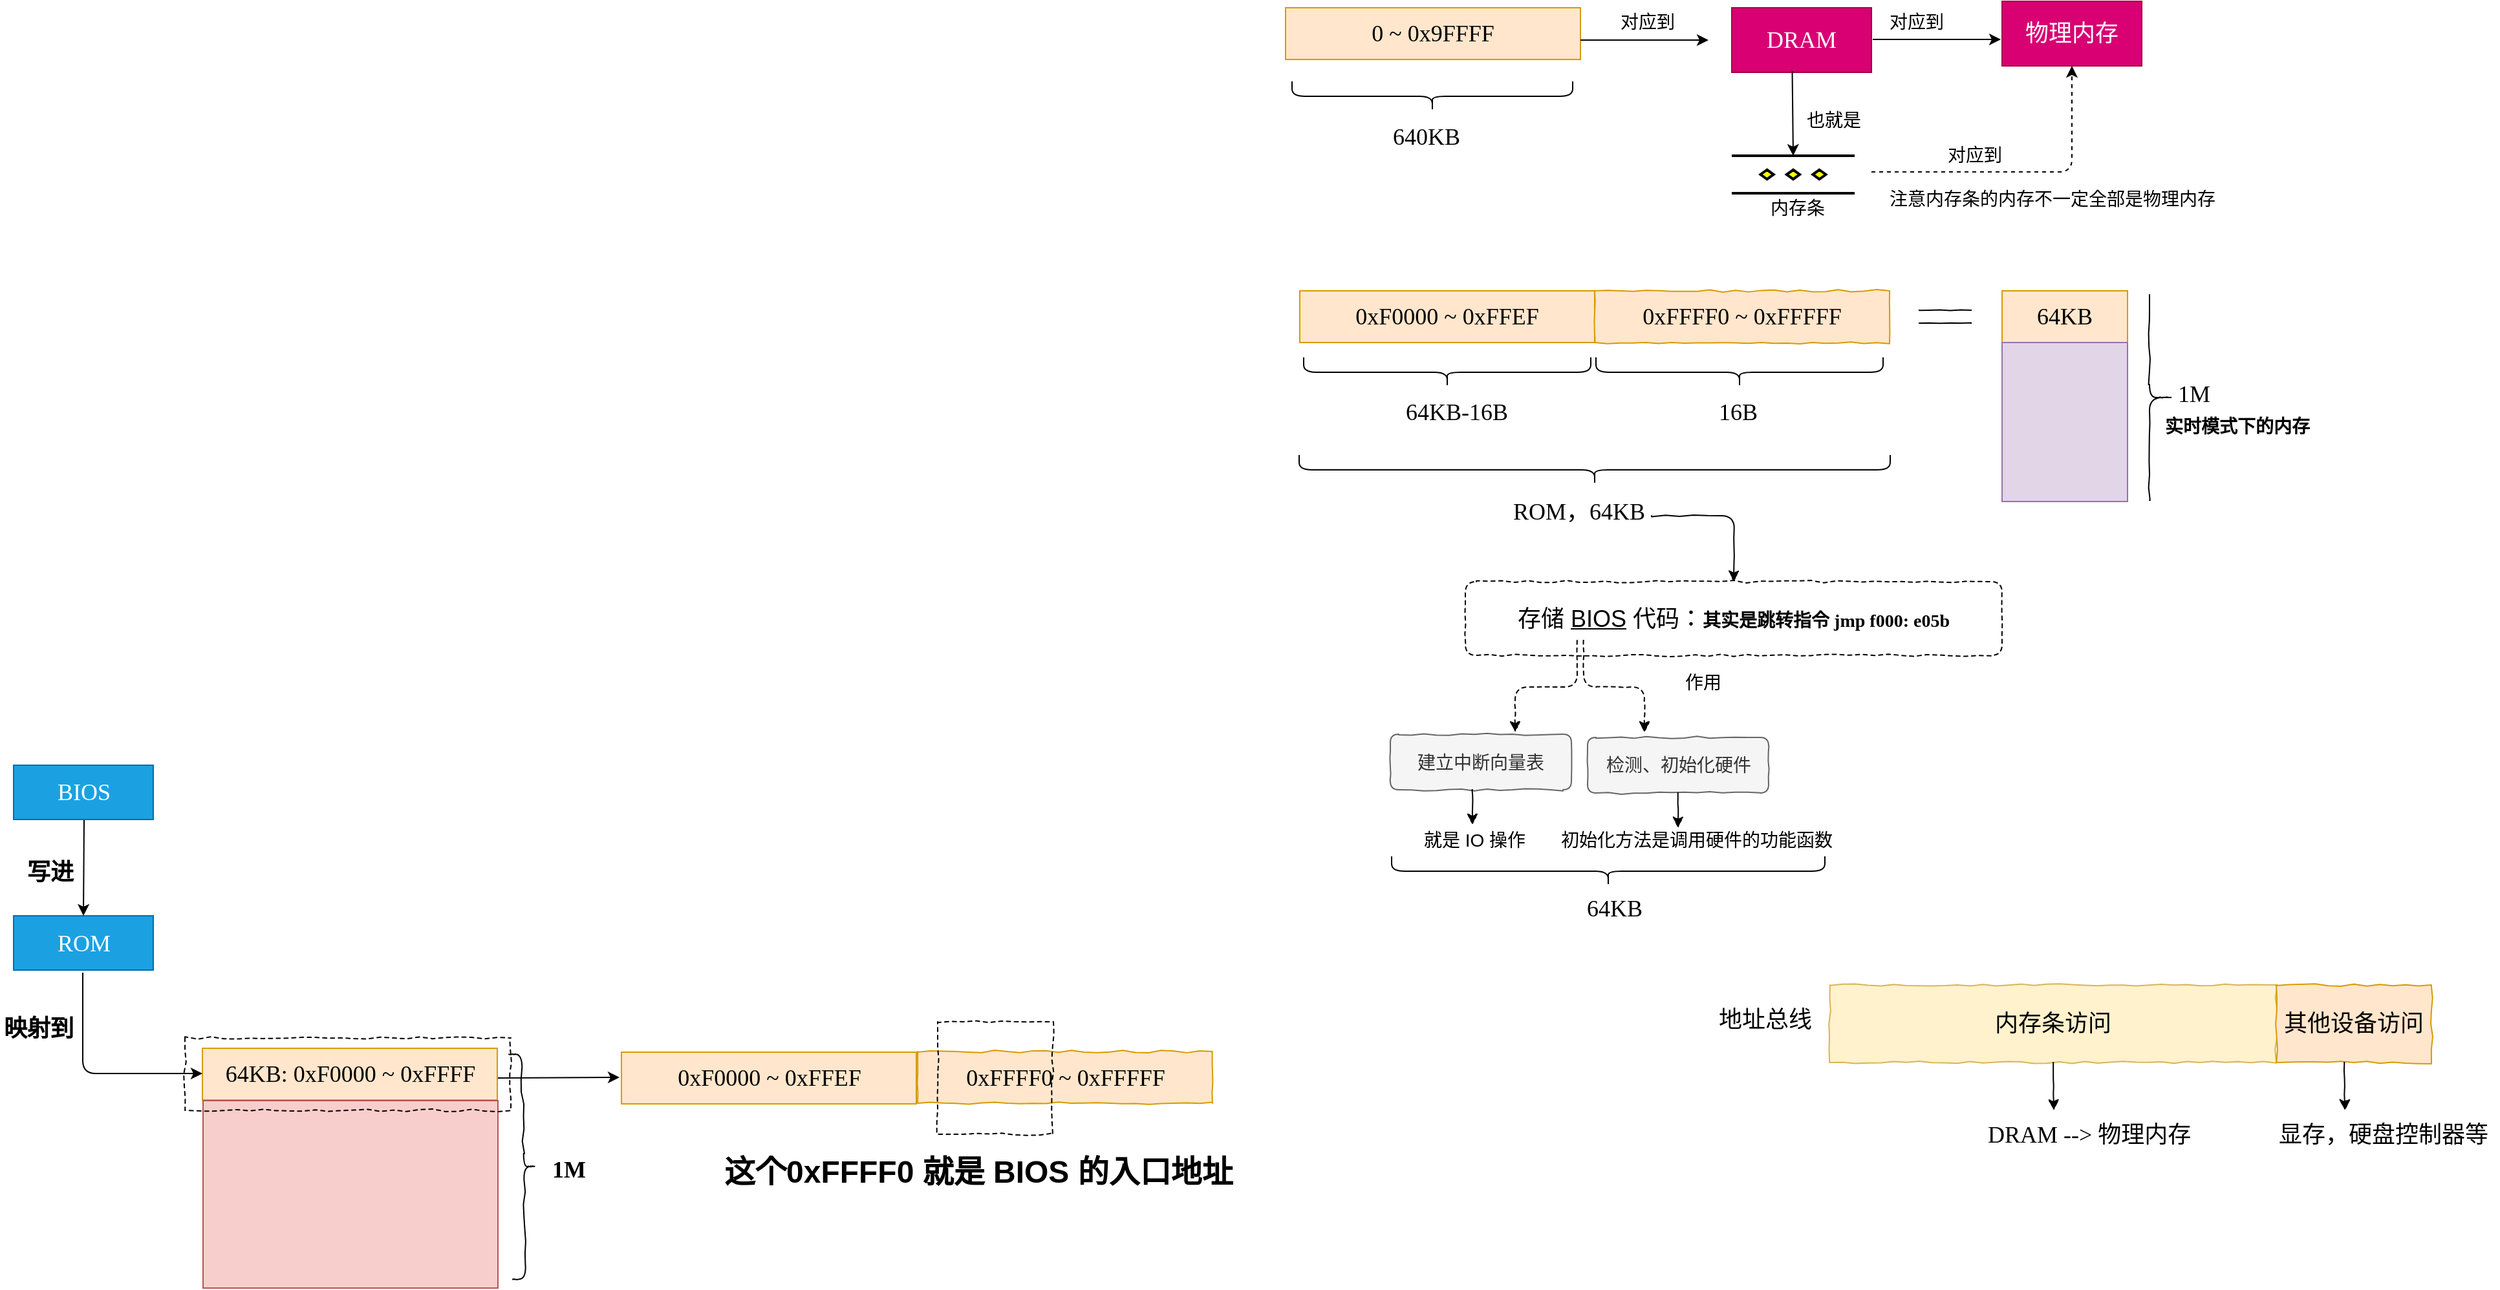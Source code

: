 <mxfile version="12.1.7" type="device" pages="6"><diagram id="tDKlT5_1ATKVHOtxiN9z" name="操作系统第2章"><mxGraphModel dx="2210" dy="988" grid="0" gridSize="10" guides="1" tooltips="1" connect="1" arrows="1" fold="1" page="0" pageScale="1" pageWidth="827" pageHeight="1169" math="0" shadow="0"><root><mxCell id="zxkoEEufGHiwjNc03vyK-0"/><mxCell id="zxkoEEufGHiwjNc03vyK-1" parent="zxkoEEufGHiwjNc03vyK-0"/><mxCell id="zxkoEEufGHiwjNc03vyK-11" value="&lt;span style=&quot;font-family: &amp;#34;comic sans ms&amp;#34; ; font-size: 18px ; text-align: left&quot;&gt;DRAM&lt;/span&gt;" style="rounded=0;whiteSpace=wrap;html=1;fillColor=#d80073;strokeColor=#A50040;fontColor=#ffffff;" vertex="1" parent="zxkoEEufGHiwjNc03vyK-1"><mxGeometry x="470" y="-174" width="108" height="50" as="geometry"/></mxCell><mxCell id="zxkoEEufGHiwjNc03vyK-3" value="" style="shape=curlyBracket;whiteSpace=wrap;html=1;rounded=1;rotation=-90;" vertex="1" parent="zxkoEEufGHiwjNc03vyK-1"><mxGeometry x="238.5" y="-3" width="23" height="222" as="geometry"/></mxCell><mxCell id="zxkoEEufGHiwjNc03vyK-4" value="&lt;font style=&quot;font-size: 18px&quot; face=&quot;Comic Sans MS&quot;&gt;64KB-16B&lt;/font&gt;" style="text;html=1;resizable=0;points=[];autosize=1;align=left;verticalAlign=top;spacingTop=-4;" vertex="1" parent="zxkoEEufGHiwjNc03vyK-1"><mxGeometry x="215.5" y="125.5" width="92" height="16" as="geometry"/></mxCell><mxCell id="zxkoEEufGHiwjNc03vyK-6" value="" style="shape=curlyBracket;whiteSpace=wrap;html=1;rounded=1;rotation=-90;" vertex="1" parent="zxkoEEufGHiwjNc03vyK-1"><mxGeometry x="227" y="-214" width="23" height="217" as="geometry"/></mxCell><mxCell id="zxkoEEufGHiwjNc03vyK-7" value="&lt;font style=&quot;font-size: 18px&quot; face=&quot;Comic Sans MS&quot;&gt;640KB&lt;/font&gt;" style="text;html=1;resizable=0;points=[];autosize=1;align=left;verticalAlign=top;spacingTop=-4;" vertex="1" parent="zxkoEEufGHiwjNc03vyK-1"><mxGeometry x="206" y="-87.5" width="65" height="16" as="geometry"/></mxCell><mxCell id="zxkoEEufGHiwjNc03vyK-8" value="&lt;span style=&quot;font-size: 18px ; text-align: left&quot;&gt;&lt;font face=&quot;Comic Sans MS&quot;&gt;0 ~ 0x9FFFF&lt;/font&gt;&lt;/span&gt;" style="rounded=0;whiteSpace=wrap;html=1;fillColor=#ffe6cc;strokeColor=#d79b00;" vertex="1" parent="zxkoEEufGHiwjNc03vyK-1"><mxGeometry x="125" y="-174" width="228" height="40" as="geometry"/></mxCell><mxCell id="zxkoEEufGHiwjNc03vyK-10" value="" style="verticalLabelPosition=bottom;verticalAlign=top;html=1;strokeWidth=2;shape=mxgraph.flowchart.parallel_mode;pointerEvents=1" vertex="1" parent="zxkoEEufGHiwjNc03vyK-1"><mxGeometry x="470" y="-59.5" width="95" height="29" as="geometry"/></mxCell><mxCell id="zxkoEEufGHiwjNc03vyK-13" value="" style="endArrow=classic;html=1;" edge="1" parent="zxkoEEufGHiwjNc03vyK-1"><mxGeometry width="50" height="50" relative="1" as="geometry"><mxPoint x="353" y="-149" as="sourcePoint"/><mxPoint x="452" y="-149" as="targetPoint"/></mxGeometry></mxCell><mxCell id="zxkoEEufGHiwjNc03vyK-14" value="&lt;font style=&quot;font-size: 14px&quot;&gt;对应到&lt;/font&gt;" style="text;html=1;resizable=0;points=[];autosize=1;align=left;verticalAlign=top;spacingTop=-4;" vertex="1" parent="zxkoEEufGHiwjNc03vyK-1"><mxGeometry x="382" y="-174" width="52" height="14" as="geometry"/></mxCell><mxCell id="zxkoEEufGHiwjNc03vyK-15" value="" style="endArrow=classic;html=1;exitX=0.433;exitY=0.98;exitDx=0;exitDy=0;exitPerimeter=0;entryX=0.5;entryY=0;entryDx=0;entryDy=0;entryPerimeter=0;" edge="1" parent="zxkoEEufGHiwjNc03vyK-1" source="zxkoEEufGHiwjNc03vyK-11" target="zxkoEEufGHiwjNc03vyK-10"><mxGeometry width="50" height="50" relative="1" as="geometry"><mxPoint x="528.5" y="-80" as="sourcePoint"/><mxPoint x="514" y="-57" as="targetPoint"/></mxGeometry></mxCell><mxCell id="zxkoEEufGHiwjNc03vyK-16" value="&lt;font style=&quot;font-size: 14px&quot;&gt;也就是&lt;/font&gt;" style="text;html=1;resizable=0;points=[];autosize=1;align=left;verticalAlign=top;spacingTop=-4;" vertex="1" parent="zxkoEEufGHiwjNc03vyK-1"><mxGeometry x="526" y="-98.5" width="52" height="14" as="geometry"/></mxCell><mxCell id="zxkoEEufGHiwjNc03vyK-19" value="&lt;font style=&quot;font-size: 14px&quot;&gt;内存条&lt;/font&gt;" style="text;html=1;resizable=0;points=[];autosize=1;align=left;verticalAlign=top;spacingTop=-4;" vertex="1" parent="zxkoEEufGHiwjNc03vyK-1"><mxGeometry x="498" y="-30.5" width="52" height="14" as="geometry"/></mxCell><mxCell id="zxkoEEufGHiwjNc03vyK-21" value="" style="endArrow=classic;html=1;" edge="1" parent="zxkoEEufGHiwjNc03vyK-1"><mxGeometry width="50" height="50" relative="1" as="geometry"><mxPoint x="579" y="-149.5" as="sourcePoint"/><mxPoint x="678" y="-149.5" as="targetPoint"/></mxGeometry></mxCell><mxCell id="zxkoEEufGHiwjNc03vyK-22" value="&lt;font style=&quot;font-size: 14px&quot;&gt;对应到&lt;/font&gt;" style="text;html=1;resizable=0;points=[];autosize=1;align=left;verticalAlign=top;spacingTop=-4;" vertex="1" parent="zxkoEEufGHiwjNc03vyK-1"><mxGeometry x="590" y="-174" width="52" height="14" as="geometry"/></mxCell><mxCell id="zxkoEEufGHiwjNc03vyK-23" value="&lt;span style=&quot;font-family: &amp;#34;comic sans ms&amp;#34; ; font-size: 18px ; text-align: left&quot;&gt;物理内存&lt;/span&gt;" style="rounded=0;whiteSpace=wrap;html=1;fillColor=#d80073;strokeColor=#A50040;fontColor=#ffffff;" vertex="1" parent="zxkoEEufGHiwjNc03vyK-1"><mxGeometry x="679" y="-179" width="108" height="50" as="geometry"/></mxCell><mxCell id="zxkoEEufGHiwjNc03vyK-24" value="" style="endArrow=classic;html=1;entryX=0.5;entryY=1;entryDx=0;entryDy=0;dashed=1;" edge="1" parent="zxkoEEufGHiwjNc03vyK-1" target="zxkoEEufGHiwjNc03vyK-23"><mxGeometry width="50" height="50" relative="1" as="geometry"><mxPoint x="578" y="-47" as="sourcePoint"/><mxPoint x="628" y="-87.5" as="targetPoint"/><Array as="points"><mxPoint x="733" y="-47"/></Array></mxGeometry></mxCell><mxCell id="zxkoEEufGHiwjNc03vyK-25" value="&lt;font style=&quot;font-size: 14px&quot;&gt;注意内存条的内存不一定全部是物理内存&lt;/font&gt;" style="text;html=1;resizable=0;points=[];autosize=1;align=left;verticalAlign=top;spacingTop=-4;" vertex="1" parent="zxkoEEufGHiwjNc03vyK-1"><mxGeometry x="590" y="-37.5" width="262" height="14" as="geometry"/></mxCell><mxCell id="zxkoEEufGHiwjNc03vyK-26" value="&lt;font style=&quot;font-size: 14px&quot;&gt;对应到&lt;/font&gt;" style="text;html=1;resizable=0;points=[];autosize=1;align=left;verticalAlign=top;spacingTop=-4;" vertex="1" parent="zxkoEEufGHiwjNc03vyK-1"><mxGeometry x="635" y="-71.5" width="52" height="14" as="geometry"/></mxCell><mxCell id="zxkoEEufGHiwjNc03vyK-27" value="&lt;span style=&quot;font-family: &amp;#34;comic sans ms&amp;#34; ; font-size: 18px ; text-align: left ; white-space: nowrap&quot;&gt;0xF0000 ~ 0xFFEF&lt;/span&gt;" style="rounded=0;whiteSpace=wrap;html=1;fillColor=#ffe6cc;strokeColor=#d79b00;" vertex="1" parent="zxkoEEufGHiwjNc03vyK-1"><mxGeometry x="136" y="45" width="228" height="40" as="geometry"/></mxCell><mxCell id="zxkoEEufGHiwjNc03vyK-28" value="&lt;span style=&quot;font-family: &amp;#34;comic sans ms&amp;#34; ; font-size: 18px ; text-align: left ; white-space: nowrap&quot;&gt;0xFFFF0 ~ 0xFFFFF&lt;/span&gt;" style="rounded=0;whiteSpace=wrap;html=1;fillColor=#ffe6cc;strokeColor=#d79b00;comic=1;" vertex="1" parent="zxkoEEufGHiwjNc03vyK-1"><mxGeometry x="364" y="45" width="228" height="40" as="geometry"/></mxCell><mxCell id="zxkoEEufGHiwjNc03vyK-32" value="" style="shape=curlyBracket;whiteSpace=wrap;html=1;rounded=1;rotation=-90;" vertex="1" parent="zxkoEEufGHiwjNc03vyK-1"><mxGeometry x="464.5" y="-3" width="23" height="222" as="geometry"/></mxCell><mxCell id="zxkoEEufGHiwjNc03vyK-33" value="&lt;font style=&quot;font-size: 18px&quot; face=&quot;Comic Sans MS&quot;&gt;16B&lt;/font&gt;" style="text;html=1;resizable=0;points=[];autosize=1;align=left;verticalAlign=top;spacingTop=-4;" vertex="1" parent="zxkoEEufGHiwjNc03vyK-1"><mxGeometry x="458" y="125.5" width="40" height="16" as="geometry"/></mxCell><mxCell id="zxkoEEufGHiwjNc03vyK-34" value="" style="shape=curlyBracket;whiteSpace=wrap;html=1;rounded=1;rotation=-90;" vertex="1" parent="zxkoEEufGHiwjNc03vyK-1"><mxGeometry x="352.5" y="-45" width="23" height="457" as="geometry"/></mxCell><mxCell id="zxkoEEufGHiwjNc03vyK-35" value="&lt;font style=&quot;font-size: 18px&quot; face=&quot;Comic Sans MS&quot;&gt;ROM，64KB&lt;/font&gt;" style="text;html=1;resizable=0;points=[];autosize=1;align=left;verticalAlign=top;spacingTop=-4;" vertex="1" parent="zxkoEEufGHiwjNc03vyK-1"><mxGeometry x="298.5" y="203" width="114" height="16" as="geometry"/></mxCell><mxCell id="zxkoEEufGHiwjNc03vyK-36" value="" style="endArrow=classic;html=1;comic=1;entryX=0.5;entryY=0;entryDx=0;entryDy=0;" edge="1" parent="zxkoEEufGHiwjNc03vyK-1" target="zxkoEEufGHiwjNc03vyK-37"><mxGeometry width="50" height="50" relative="1" as="geometry"><mxPoint x="408" y="219" as="sourcePoint"/><mxPoint x="505" y="219" as="targetPoint"/><Array as="points"><mxPoint x="472" y="219"/></Array></mxGeometry></mxCell><mxCell id="zxkoEEufGHiwjNc03vyK-37" value="&lt;font style=&quot;font-size: 18px&quot;&gt;存储 &lt;u&gt;BIOS&lt;/u&gt; 代码：&lt;/font&gt;&lt;font style=&quot;font-size: 14px&quot; face=&quot;Comic Sans MS&quot;&gt;&lt;b&gt;&lt;font&gt;其实是跳转指令&amp;nbsp;&lt;/font&gt;&lt;span style=&quot;white-space: pre&quot;&gt;jmp f000: e05b&lt;/span&gt;&lt;/b&gt;&lt;/font&gt;" style="rounded=1;whiteSpace=wrap;html=1;dashed=1;comic=1;" vertex="1" parent="zxkoEEufGHiwjNc03vyK-1"><mxGeometry x="264" y="270" width="415" height="57" as="geometry"/></mxCell><mxCell id="zxkoEEufGHiwjNc03vyK-38" value="" style="endArrow=classic;html=1;comic=1;dashed=1;" edge="1" parent="zxkoEEufGHiwjNc03vyK-1"><mxGeometry width="50" height="50" relative="1" as="geometry"><mxPoint x="355.5" y="315.5" as="sourcePoint"/><mxPoint x="402.5" y="386.5" as="targetPoint"/><Array as="points"><mxPoint x="355.5" y="351.5"/><mxPoint x="402.5" y="351.5"/></Array></mxGeometry></mxCell><mxCell id="zxkoEEufGHiwjNc03vyK-39" value="&lt;font style=&quot;font-size: 14px&quot;&gt;作用&lt;/font&gt;" style="text;html=1;resizable=0;points=[];autosize=1;align=left;verticalAlign=top;spacingTop=-4;" vertex="1" parent="zxkoEEufGHiwjNc03vyK-1"><mxGeometry x="431.5" y="337" width="38" height="14" as="geometry"/></mxCell><mxCell id="zxkoEEufGHiwjNc03vyK-40" value="&lt;font style=&quot;font-size: 14px&quot;&gt;检测、初始化硬件&lt;/font&gt;" style="rounded=1;whiteSpace=wrap;html=1;comic=1;fillColor=#f5f5f5;strokeColor=#666666;fontColor=#333333;" vertex="1" parent="zxkoEEufGHiwjNc03vyK-1"><mxGeometry x="358.5" y="390.5" width="140" height="43" as="geometry"/></mxCell><mxCell id="zxkoEEufGHiwjNc03vyK-42" value="" style="endArrow=classic;html=1;comic=1;dashed=1;" edge="1" parent="zxkoEEufGHiwjNc03vyK-1"><mxGeometry width="50" height="50" relative="1" as="geometry"><mxPoint x="350.5" y="315.5" as="sourcePoint"/><mxPoint x="302.5" y="386.5" as="targetPoint"/><Array as="points"><mxPoint x="350.5" y="351.5"/><mxPoint x="302.5" y="351.5"/></Array></mxGeometry></mxCell><mxCell id="zxkoEEufGHiwjNc03vyK-43" value="&lt;font style=&quot;font-size: 14px&quot;&gt;建立中断向量表&lt;/font&gt;" style="rounded=1;whiteSpace=wrap;html=1;comic=1;fillColor=#f5f5f5;strokeColor=#666666;fontColor=#333333;" vertex="1" parent="zxkoEEufGHiwjNc03vyK-1"><mxGeometry x="206" y="388" width="140" height="43" as="geometry"/></mxCell><mxCell id="zxkoEEufGHiwjNc03vyK-45" value="" style="endArrow=classic;html=1;comic=1;" edge="1" parent="zxkoEEufGHiwjNc03vyK-1" source="zxkoEEufGHiwjNc03vyK-40"><mxGeometry width="50" height="50" relative="1" as="geometry"><mxPoint x="255.5" y="470" as="sourcePoint"/><mxPoint x="428.5" y="460.5" as="targetPoint"/></mxGeometry></mxCell><mxCell id="zxkoEEufGHiwjNc03vyK-46" value="&lt;font style=&quot;font-size: 14px&quot;&gt;初始化方法是调用硬件的功能函数&lt;/font&gt;" style="text;html=1;resizable=0;points=[];autosize=1;align=left;verticalAlign=top;spacingTop=-4;" vertex="1" parent="zxkoEEufGHiwjNc03vyK-1"><mxGeometry x="336" y="458.5" width="220" height="14" as="geometry"/></mxCell><mxCell id="zxkoEEufGHiwjNc03vyK-47" value="" style="endArrow=classic;html=1;comic=1;" edge="1" parent="zxkoEEufGHiwjNc03vyK-1"><mxGeometry width="50" height="50" relative="1" as="geometry"><mxPoint x="269.5" y="431" as="sourcePoint"/><mxPoint x="269.5" y="458" as="targetPoint"/></mxGeometry></mxCell><mxCell id="zxkoEEufGHiwjNc03vyK-48" value="&lt;font style=&quot;font-size: 14px&quot;&gt;就是 IO 操作&lt;/font&gt;" style="text;html=1;resizable=0;points=[];autosize=1;align=left;verticalAlign=top;spacingTop=-4;" vertex="1" parent="zxkoEEufGHiwjNc03vyK-1"><mxGeometry x="230" y="458.5" width="88" height="14" as="geometry"/></mxCell><mxCell id="zxkoEEufGHiwjNc03vyK-49" value="" style="shape=curlyBracket;whiteSpace=wrap;html=1;rounded=1;rotation=-90;" vertex="1" parent="zxkoEEufGHiwjNc03vyK-1"><mxGeometry x="363" y="326.5" width="23" height="335" as="geometry"/></mxCell><mxCell id="zxkoEEufGHiwjNc03vyK-50" value="&lt;font style=&quot;font-size: 18px&quot; face=&quot;Comic Sans MS&quot;&gt;64KB&lt;/font&gt;" style="text;html=1;resizable=0;points=[];autosize=1;align=left;verticalAlign=top;spacingTop=-4;" vertex="1" parent="zxkoEEufGHiwjNc03vyK-1"><mxGeometry x="355.5" y="510" width="54" height="16" as="geometry"/></mxCell><mxCell id="zxkoEEufGHiwjNc03vyK-51" value="&lt;span style=&quot;font-family: &amp;#34;comic sans ms&amp;#34; ; font-size: 18px ; text-align: left ; white-space: nowrap&quot;&gt;64KB&lt;/span&gt;" style="rounded=0;whiteSpace=wrap;html=1;fillColor=#ffe6cc;strokeColor=#d79b00;" vertex="1" parent="zxkoEEufGHiwjNc03vyK-1"><mxGeometry x="679" y="45" width="97" height="40" as="geometry"/></mxCell><mxCell id="zxkoEEufGHiwjNc03vyK-55" value="" style="rounded=0;whiteSpace=wrap;html=1;fillColor=#e1d5e7;strokeColor=#9673a6;" vertex="1" parent="zxkoEEufGHiwjNc03vyK-1"><mxGeometry x="679" y="85" width="97" height="123" as="geometry"/></mxCell><mxCell id="zxkoEEufGHiwjNc03vyK-56" value="" style="shape=curlyBracket;whiteSpace=wrap;html=1;rounded=1;comic=1;size=1;rotation=180;" vertex="1" parent="zxkoEEufGHiwjNc03vyK-1"><mxGeometry x="793" y="48" width="20" height="159" as="geometry"/></mxCell><mxCell id="zxkoEEufGHiwjNc03vyK-58" value="&lt;font face=&quot;Comic Sans MS&quot;&gt;&lt;span style=&quot;font-size: 18px&quot;&gt;1M&lt;/span&gt;&lt;/font&gt;" style="text;html=1;resizable=0;points=[];autosize=1;align=left;verticalAlign=top;spacingTop=-4;" vertex="1" parent="zxkoEEufGHiwjNc03vyK-1"><mxGeometry x="813" y="111.5" width="34" height="16" as="geometry"/></mxCell><mxCell id="zxkoEEufGHiwjNc03vyK-59" value="" style="shape=partialRectangle;whiteSpace=wrap;html=1;left=0;right=0;fillColor=none;comic=1;" vertex="1" parent="zxkoEEufGHiwjNc03vyK-1"><mxGeometry x="615" y="60" width="40" height="10" as="geometry"/></mxCell><mxCell id="zxkoEEufGHiwjNc03vyK-61" value="&lt;font face=&quot;Comic Sans MS&quot; style=&quot;font-size: 14px&quot;&gt;&lt;b&gt;实时模式下的内存&lt;/b&gt;&lt;/font&gt;" style="text;html=1;resizable=0;points=[];autosize=1;align=left;verticalAlign=top;spacingTop=-4;" vertex="1" parent="zxkoEEufGHiwjNc03vyK-1"><mxGeometry x="803" y="139.5" width="122" height="14" as="geometry"/></mxCell><mxCell id="zxkoEEufGHiwjNc03vyK-64" value="&lt;font style=&quot;font-size: 18px&quot;&gt;内存条访问&lt;/font&gt;" style="rounded=0;whiteSpace=wrap;html=1;comic=1;fillColor=#fff2cc;strokeColor=#d6b656;" vertex="1" parent="zxkoEEufGHiwjNc03vyK-1"><mxGeometry x="546" y="582" width="345" height="60" as="geometry"/></mxCell><mxCell id="zxkoEEufGHiwjNc03vyK-65" value="&lt;span style=&quot;font-size: 18px&quot;&gt;其他设备访问&lt;/span&gt;" style="rounded=0;whiteSpace=wrap;html=1;comic=1;fillColor=#ffe6cc;strokeColor=#d79b00;" vertex="1" parent="zxkoEEufGHiwjNc03vyK-1"><mxGeometry x="891" y="582" width="120" height="60" as="geometry"/></mxCell><mxCell id="zxkoEEufGHiwjNc03vyK-66" value="&lt;font style=&quot;font-size: 18px&quot; face=&quot;Comic Sans MS&quot;&gt;地址总线&lt;/font&gt;" style="text;html=1;resizable=0;points=[];autosize=1;align=left;verticalAlign=top;spacingTop=-4;" vertex="1" parent="zxkoEEufGHiwjNc03vyK-1"><mxGeometry x="458" y="596" width="82" height="16" as="geometry"/></mxCell><mxCell id="zxkoEEufGHiwjNc03vyK-67" value="" style="endArrow=classic;html=1;comic=1;exitX=0.5;exitY=1;exitDx=0;exitDy=0;" edge="1" parent="zxkoEEufGHiwjNc03vyK-1" source="zxkoEEufGHiwjNc03vyK-64"><mxGeometry width="50" height="50" relative="1" as="geometry"><mxPoint x="761.5" y="716" as="sourcePoint"/><mxPoint x="719" y="679" as="targetPoint"/></mxGeometry></mxCell><mxCell id="zxkoEEufGHiwjNc03vyK-68" value="&lt;font style=&quot;font-size: 18px&quot; face=&quot;Comic Sans MS&quot;&gt;DRAM --&amp;gt; 物理内存&lt;/font&gt;" style="text;html=1;resizable=0;points=[];autosize=1;align=left;verticalAlign=top;spacingTop=-4;" vertex="1" parent="zxkoEEufGHiwjNc03vyK-1"><mxGeometry x="666" y="685" width="168" height="16" as="geometry"/></mxCell><mxCell id="zxkoEEufGHiwjNc03vyK-71" value="" style="endArrow=classic;html=1;comic=1;exitX=0.5;exitY=1;exitDx=0;exitDy=0;" edge="1" parent="zxkoEEufGHiwjNc03vyK-1"><mxGeometry width="50" height="50" relative="1" as="geometry"><mxPoint x="943.5" y="642" as="sourcePoint"/><mxPoint x="944" y="679" as="targetPoint"/></mxGeometry></mxCell><mxCell id="zxkoEEufGHiwjNc03vyK-72" value="&lt;font face=&quot;Comic Sans MS&quot;&gt;&lt;span style=&quot;font-size: 18px&quot;&gt;显存，硬盘控制器等&lt;/span&gt;&lt;/font&gt;" style="text;html=1;resizable=0;points=[];autosize=1;align=left;verticalAlign=top;spacingTop=-4;" vertex="1" parent="zxkoEEufGHiwjNc03vyK-1"><mxGeometry x="891" y="685" width="172" height="16" as="geometry"/></mxCell><mxCell id="zxkoEEufGHiwjNc03vyK-73" value="&lt;span style=&quot;font-family: &amp;#34;comic sans ms&amp;#34; ; font-size: 18px ; text-align: left ; white-space: nowrap&quot;&gt;64KB: 0xF0000 ~ 0xFFFF&lt;/span&gt;" style="rounded=0;whiteSpace=wrap;html=1;fillColor=#ffe6cc;strokeColor=#d79b00;" vertex="1" parent="zxkoEEufGHiwjNc03vyK-1"><mxGeometry x="-712.5" y="631" width="228" height="40" as="geometry"/></mxCell><mxCell id="zxkoEEufGHiwjNc03vyK-74" value="" style="rounded=0;whiteSpace=wrap;html=1;fillColor=#f8cecc;strokeColor=#b85450;" vertex="1" parent="zxkoEEufGHiwjNc03vyK-1"><mxGeometry x="-712" y="671.5" width="228" height="145" as="geometry"/></mxCell><mxCell id="zxkoEEufGHiwjNc03vyK-75" value="" style="shape=curlyBracket;whiteSpace=wrap;html=1;rounded=1;comic=1;rotation=179;" vertex="1" parent="zxkoEEufGHiwjNc03vyK-1"><mxGeometry x="-474" y="635.5" width="20" height="174" as="geometry"/></mxCell><mxCell id="zxkoEEufGHiwjNc03vyK-77" value="&lt;font face=&quot;Comic Sans MS&quot;&gt;&lt;span style=&quot;font-size: 18px&quot;&gt;&lt;b&gt;1M&lt;/b&gt;&lt;/span&gt;&lt;/font&gt;" style="text;html=1;resizable=0;points=[];autosize=1;align=left;verticalAlign=top;spacingTop=-4;" vertex="1" parent="zxkoEEufGHiwjNc03vyK-1"><mxGeometry x="-444" y="711.5" width="37" height="16" as="geometry"/></mxCell><mxCell id="zxkoEEufGHiwjNc03vyK-78" value="&lt;span style=&quot;font-family: &amp;#34;comic sans ms&amp;#34; ; font-size: 18px ; text-align: left&quot;&gt;BIOS&lt;/span&gt;" style="rounded=0;whiteSpace=wrap;html=1;fillColor=#1ba1e2;strokeColor=#006EAF;fontColor=#ffffff;" vertex="1" parent="zxkoEEufGHiwjNc03vyK-1"><mxGeometry x="-858.5" y="412" width="108" height="42" as="geometry"/></mxCell><mxCell id="zxkoEEufGHiwjNc03vyK-79" value="&lt;span style=&quot;font-family: &amp;#34;comic sans ms&amp;#34; ; font-size: 18px ; text-align: left&quot;&gt;ROM&lt;/span&gt;" style="rounded=0;whiteSpace=wrap;html=1;fillColor=#1ba1e2;strokeColor=#006EAF;fontColor=#ffffff;" vertex="1" parent="zxkoEEufGHiwjNc03vyK-1"><mxGeometry x="-858.5" y="528.5" width="108" height="42" as="geometry"/></mxCell><mxCell id="zxkoEEufGHiwjNc03vyK-80" value="" style="endArrow=classic;html=1;entryX=0.5;entryY=0;entryDx=0;entryDy=0;" edge="1" parent="zxkoEEufGHiwjNc03vyK-1" target="zxkoEEufGHiwjNc03vyK-79"><mxGeometry width="50" height="50" relative="1" as="geometry"><mxPoint x="-804" y="454.5" as="sourcePoint"/><mxPoint x="-1016.5" y="607" as="targetPoint"/></mxGeometry></mxCell><mxCell id="zxkoEEufGHiwjNc03vyK-81" value="&lt;font style=&quot;font-size: 18px&quot;&gt;&lt;b&gt;写进&lt;/b&gt;&lt;/font&gt;" style="text;html=1;resizable=0;points=[];autosize=1;align=left;verticalAlign=top;spacingTop=-4;" vertex="1" parent="zxkoEEufGHiwjNc03vyK-1"><mxGeometry x="-850.5" y="481.5" width="46" height="15" as="geometry"/></mxCell><mxCell id="zxkoEEufGHiwjNc03vyK-82" value="" style="endArrow=classic;html=1;entryX=0;entryY=0.5;entryDx=0;entryDy=0;" edge="1" parent="zxkoEEufGHiwjNc03vyK-1"><mxGeometry width="50" height="50" relative="1" as="geometry"><mxPoint x="-805" y="572.5" as="sourcePoint"/><mxPoint x="-712.5" y="650.5" as="targetPoint"/><Array as="points"><mxPoint x="-805" y="650.5"/></Array></mxGeometry></mxCell><mxCell id="zxkoEEufGHiwjNc03vyK-83" value="&lt;font style=&quot;font-size: 18px&quot;&gt;&lt;b&gt;映射到&lt;/b&gt;&lt;/font&gt;" style="text;html=1;resizable=0;points=[];autosize=1;align=left;verticalAlign=top;spacingTop=-4;" vertex="1" parent="zxkoEEufGHiwjNc03vyK-1"><mxGeometry x="-868.5" y="603" width="64" height="15" as="geometry"/></mxCell><mxCell id="zxkoEEufGHiwjNc03vyK-84" value="" style="rounded=0;whiteSpace=wrap;html=1;comic=1;fillColor=none;dashed=1;" vertex="1" parent="zxkoEEufGHiwjNc03vyK-1"><mxGeometry x="-726" y="623" width="252" height="56" as="geometry"/></mxCell><mxCell id="zxkoEEufGHiwjNc03vyK-87" value="&lt;span style=&quot;font-family: &amp;#34;comic sans ms&amp;#34; ; font-size: 18px ; text-align: left ; white-space: nowrap&quot;&gt;0xF0000 ~ 0xFFEF&lt;/span&gt;" style="rounded=0;whiteSpace=wrap;html=1;fillColor=#ffe6cc;strokeColor=#d79b00;" vertex="1" parent="zxkoEEufGHiwjNc03vyK-1"><mxGeometry x="-388.5" y="634" width="228" height="40" as="geometry"/></mxCell><mxCell id="zxkoEEufGHiwjNc03vyK-88" value="&lt;span style=&quot;font-family: &amp;#34;comic sans ms&amp;#34; ; font-size: 18px ; text-align: left ; white-space: nowrap&quot;&gt;0xFFFF0 ~ 0xFFFFF&lt;/span&gt;" style="rounded=0;whiteSpace=wrap;html=1;fillColor=#ffe6cc;strokeColor=#d79b00;comic=1;" vertex="1" parent="zxkoEEufGHiwjNc03vyK-1"><mxGeometry x="-159.5" y="633.5" width="228" height="40" as="geometry"/></mxCell><mxCell id="zxkoEEufGHiwjNc03vyK-89" value="" style="endArrow=classic;html=1;" edge="1" parent="zxkoEEufGHiwjNc03vyK-1"><mxGeometry width="50" height="50" relative="1" as="geometry"><mxPoint x="-484.0" y="654" as="sourcePoint"/><mxPoint x="-390" y="653.5" as="targetPoint"/></mxGeometry></mxCell><mxCell id="zxkoEEufGHiwjNc03vyK-90" value="" style="rounded=0;whiteSpace=wrap;html=1;comic=1;fillColor=none;dashed=1;" vertex="1" parent="zxkoEEufGHiwjNc03vyK-1"><mxGeometry x="-144" y="610.5" width="89" height="87" as="geometry"/></mxCell><mxCell id="zxkoEEufGHiwjNc03vyK-91" value="&lt;b&gt;&lt;font style=&quot;font-size: 24px&quot;&gt;这个0xFFFF0 就是 BIOS 的入口地址&lt;/font&gt;&lt;/b&gt;" style="text;html=1;resizable=0;points=[];autosize=1;align=left;verticalAlign=top;spacingTop=-4;" vertex="1" parent="zxkoEEufGHiwjNc03vyK-1"><mxGeometry x="-311" y="709.5" width="404" height="18" as="geometry"/></mxCell></root></mxGraphModel></diagram><diagram id="g2-CE2OngKejReZSIxSQ" name="第 1 页"><mxGraphModel dx="1010" dy="588" grid="0" gridSize="10" guides="1" tooltips="1" connect="1" arrows="1" fold="1" page="0" pageScale="1" pageWidth="827" pageHeight="1169" math="0" shadow="0"><root><mxCell id="0"/><mxCell id="1" parent="0"/><mxCell id="SO_QbpkZuxZKP0XGmV0S-1" value="" style="endArrow=none;html=1;rounded=0;" parent="1" edge="1"><mxGeometry width="50" height="50" relative="1" as="geometry"><mxPoint x="241" y="448" as="sourcePoint"/><mxPoint x="241" y="239" as="targetPoint"/></mxGeometry></mxCell><mxCell id="SO_QbpkZuxZKP0XGmV0S-2" value="" style="endArrow=none;html=1;rounded=0;" parent="1" edge="1"><mxGeometry width="50" height="50" relative="1" as="geometry"><mxPoint x="539" y="448" as="sourcePoint"/><mxPoint x="539" y="239" as="targetPoint"/></mxGeometry></mxCell><mxCell id="SO_QbpkZuxZKP0XGmV0S-3" value="Sender" style="text;html=1;align=center;verticalAlign=middle;resizable=0;points=[];autosize=1;strokeColor=none;fillColor=none;" parent="1" vertex="1"><mxGeometry x="215" y="210" width="49" height="18" as="geometry"/></mxCell><mxCell id="SO_QbpkZuxZKP0XGmV0S-4" value="Receiver" style="text;html=1;align=center;verticalAlign=middle;resizable=0;points=[];autosize=1;strokeColor=none;fillColor=none;" parent="1" vertex="1"><mxGeometry x="510" y="214" width="57" height="18" as="geometry"/></mxCell><mxCell id="SO_QbpkZuxZKP0XGmV0S-5" value="" style="endArrow=classic;html=1;rounded=0;" parent="1" edge="1"><mxGeometry width="50" height="50" relative="1" as="geometry"><mxPoint x="242" y="267" as="sourcePoint"/><mxPoint x="536" y="321" as="targetPoint"/></mxGeometry></mxCell><mxCell id="SO_QbpkZuxZKP0XGmV0S-6" value="" style="endArrow=classic;html=1;rounded=0;" parent="1" edge="1"><mxGeometry width="50" height="50" relative="1" as="geometry"><mxPoint x="532" y="328" as="sourcePoint"/><mxPoint x="245" y="385" as="targetPoint"/></mxGeometry></mxCell><mxCell id="SO_QbpkZuxZKP0XGmV0S-7" value="Data packet" style="text;html=1;align=center;verticalAlign=middle;resizable=0;points=[];autosize=1;strokeColor=none;fillColor=none;" parent="1" vertex="1"><mxGeometry x="335" y="264" width="74" height="18" as="geometry"/></mxCell><mxCell id="SO_QbpkZuxZKP0XGmV0S-8" value="Ack" style="text;html=1;align=center;verticalAlign=middle;resizable=0;points=[];autosize=1;strokeColor=none;fillColor=none;" parent="1" vertex="1"><mxGeometry x="362" y="365" width="30" height="18" as="geometry"/></mxCell><mxCell id="SO_QbpkZuxZKP0XGmV0S-9" value="" style="endArrow=none;dashed=1;html=1;rounded=0;" parent="1" edge="1"><mxGeometry width="50" height="50" relative="1" as="geometry"><mxPoint x="204" y="267" as="sourcePoint"/><mxPoint x="241" y="267" as="targetPoint"/></mxGeometry></mxCell><mxCell id="SO_QbpkZuxZKP0XGmV0S-10" value="" style="endArrow=none;dashed=1;html=1;rounded=0;" parent="1" edge="1"><mxGeometry width="50" height="50" relative="1" as="geometry"><mxPoint x="201" y="383" as="sourcePoint"/><mxPoint x="238" y="383" as="targetPoint"/></mxGeometry></mxCell><mxCell id="SO_QbpkZuxZKP0XGmV0S-11" value="" style="endArrow=classic;html=1;rounded=0;" parent="1" edge="1"><mxGeometry width="50" height="50" relative="1" as="geometry"><mxPoint x="225" y="300" as="sourcePoint"/><mxPoint x="225" y="270" as="targetPoint"/></mxGeometry></mxCell><mxCell id="SO_QbpkZuxZKP0XGmV0S-12" value="RTT" style="text;html=1;align=center;verticalAlign=middle;resizable=0;points=[];autosize=1;strokeColor=none;fillColor=none;" parent="1" vertex="1"><mxGeometry x="208" y="306" width="33" height="18" as="geometry"/></mxCell><mxCell id="SO_QbpkZuxZKP0XGmV0S-13" value="" style="endArrow=classic;html=1;rounded=0;" parent="1" edge="1"><mxGeometry width="50" height="50" relative="1" as="geometry"><mxPoint x="224" y="329" as="sourcePoint"/><mxPoint x="224" y="374" as="targetPoint"/></mxGeometry></mxCell><mxCell id="SO_QbpkZuxZKP0XGmV0S-14" value="时间" style="text;html=1;align=center;verticalAlign=middle;resizable=0;points=[];autosize=1;strokeColor=none;fillColor=none;" parent="1" vertex="1"><mxGeometry x="222.5" y="453" width="34" height="18" as="geometry"/></mxCell><mxCell id="SO_QbpkZuxZKP0XGmV0S-15" value="T1" style="text;html=1;align=center;verticalAlign=middle;resizable=0;points=[];autosize=1;strokeColor=none;fillColor=none;" parent="1" vertex="1"><mxGeometry x="172" y="258" width="24" height="18" as="geometry"/></mxCell><mxCell id="SO_QbpkZuxZKP0XGmV0S-16" value="T2" style="text;html=1;align=center;verticalAlign=middle;resizable=0;points=[];autosize=1;strokeColor=none;fillColor=none;" parent="1" vertex="1"><mxGeometry x="169" y="374" width="24" height="18" as="geometry"/></mxCell><mxCell id="SO_QbpkZuxZKP0XGmV0S-17" value="" style="endArrow=none;html=1;rounded=0;" parent="1" edge="1"><mxGeometry width="50" height="50" relative="1" as="geometry"><mxPoint x="268" y="1176" as="sourcePoint"/><mxPoint x="268" y="826" as="targetPoint"/></mxGeometry></mxCell><mxCell id="SO_QbpkZuxZKP0XGmV0S-18" value="" style="endArrow=none;html=1;rounded=0;" parent="1" edge="1"><mxGeometry width="50" height="50" relative="1" as="geometry"><mxPoint x="566" y="1173" as="sourcePoint"/><mxPoint x="566" y="826" as="targetPoint"/></mxGeometry></mxCell><mxCell id="SO_QbpkZuxZKP0XGmV0S-19" value="Sender" style="text;html=1;align=center;verticalAlign=middle;resizable=0;points=[];autosize=1;strokeColor=none;fillColor=none;" parent="1" vertex="1"><mxGeometry x="242" y="797" width="49" height="18" as="geometry"/></mxCell><mxCell id="SO_QbpkZuxZKP0XGmV0S-20" value="Receiver" style="text;html=1;align=center;verticalAlign=middle;resizable=0;points=[];autosize=1;strokeColor=none;fillColor=none;" parent="1" vertex="1"><mxGeometry x="537" y="801" width="57" height="18" as="geometry"/></mxCell><mxCell id="SO_QbpkZuxZKP0XGmV0S-21" value="" style="endArrow=classic;html=1;rounded=0;" parent="1" edge="1"><mxGeometry width="50" height="50" relative="1" as="geometry"><mxPoint x="269" y="854" as="sourcePoint"/><mxPoint x="563" y="908" as="targetPoint"/></mxGeometry></mxCell><mxCell id="SO_QbpkZuxZKP0XGmV0S-22" value="" style="endArrow=classic;html=1;rounded=0;strokeColor=#9999FF;" parent="1" edge="1"><mxGeometry width="50" height="50" relative="1" as="geometry"><mxPoint x="560" y="1104" as="sourcePoint"/><mxPoint x="273" y="1161" as="targetPoint"/></mxGeometry></mxCell><mxCell id="SO_QbpkZuxZKP0XGmV0S-23" value="Data packet" style="text;html=1;align=center;verticalAlign=middle;resizable=0;points=[];autosize=1;strokeColor=none;fillColor=none;" parent="1" vertex="1"><mxGeometry x="362" y="851" width="74" height="18" as="geometry"/></mxCell><mxCell id="SO_QbpkZuxZKP0XGmV0S-24" value="Ack" style="text;html=1;align=center;verticalAlign=middle;resizable=0;points=[];autosize=1;strokeColor=none;fillColor=none;" parent="1" vertex="1"><mxGeometry x="389" y="1148" width="30" height="18" as="geometry"/></mxCell><mxCell id="SO_QbpkZuxZKP0XGmV0S-30" value="时间" style="text;html=1;align=center;verticalAlign=middle;resizable=0;points=[];autosize=1;strokeColor=none;fillColor=none;" parent="1" vertex="1"><mxGeometry x="259" y="1187" width="34" height="18" as="geometry"/></mxCell><mxCell id="SO_QbpkZuxZKP0XGmV0S-33" value="101" style="rounded=0;whiteSpace=wrap;html=1;fillColor=#fff2cc;strokeColor=#d6b656;" parent="1" vertex="1"><mxGeometry x="113" y="832" width="37" height="37" as="geometry"/></mxCell><mxCell id="SO_QbpkZuxZKP0XGmV0S-34" value="102" style="rounded=0;whiteSpace=wrap;html=1;fillColor=#fff2cc;strokeColor=#d6b656;" parent="1" vertex="1"><mxGeometry x="113" y="869" width="37" height="37" as="geometry"/></mxCell><mxCell id="SO_QbpkZuxZKP0XGmV0S-35" value="103" style="rounded=0;whiteSpace=wrap;html=1;fillColor=#fff2cc;strokeColor=#d6b656;" parent="1" vertex="1"><mxGeometry x="113" y="906" width="37" height="37" as="geometry"/></mxCell><mxCell id="SO_QbpkZuxZKP0XGmV0S-36" value="104" style="rounded=0;whiteSpace=wrap;html=1;fillColor=#fff2cc;strokeColor=#d6b656;" parent="1" vertex="1"><mxGeometry x="113" y="943" width="37" height="37" as="geometry"/></mxCell><mxCell id="SO_QbpkZuxZKP0XGmV0S-37" value="105" style="rounded=0;whiteSpace=wrap;html=1;fillColor=#fff2cc;strokeColor=#d6b656;" parent="1" vertex="1"><mxGeometry x="113" y="980" width="37" height="37" as="geometry"/></mxCell><mxCell id="SO_QbpkZuxZKP0XGmV0S-38" value="106" style="rounded=0;whiteSpace=wrap;html=1;fillColor=#fff2cc;strokeColor=#d6b656;" parent="1" vertex="1"><mxGeometry x="113" y="1017" width="37" height="37" as="geometry"/></mxCell><mxCell id="SO_QbpkZuxZKP0XGmV0S-39" value="..." style="rounded=0;whiteSpace=wrap;html=1;" parent="1" vertex="1"><mxGeometry x="113" y="1054" width="37" height="37" as="geometry"/></mxCell><mxCell id="SO_QbpkZuxZKP0XGmV0S-40" value="" style="rounded=0;whiteSpace=wrap;html=1;strokeColor=#FF0000;strokeWidth=2;fillColor=none;" parent="1" vertex="1"><mxGeometry x="92" y="943" width="80" height="158" as="geometry"/></mxCell><mxCell id="SO_QbpkZuxZKP0XGmV0S-41" value="" style="endArrow=classic;html=1;rounded=0;" parent="1" edge="1"><mxGeometry width="50" height="50" relative="1" as="geometry"><mxPoint x="153" y="851" as="sourcePoint"/><mxPoint x="264" y="851" as="targetPoint"/></mxGeometry></mxCell><mxCell id="SO_QbpkZuxZKP0XGmV0S-42" value="" style="endArrow=classic;html=1;rounded=0;" parent="1" edge="1"><mxGeometry width="50" height="50" relative="1" as="geometry"><mxPoint x="153" y="892" as="sourcePoint"/><mxPoint x="264" y="892" as="targetPoint"/></mxGeometry></mxCell><mxCell id="SO_QbpkZuxZKP0XGmV0S-43" value="" style="endArrow=classic;html=1;rounded=0;" parent="1" edge="1"><mxGeometry width="50" height="50" relative="1" as="geometry"><mxPoint x="153" y="926" as="sourcePoint"/><mxPoint x="264" y="926" as="targetPoint"/></mxGeometry></mxCell><mxCell id="SO_QbpkZuxZKP0XGmV0S-44" value="" style="endArrow=classic;html=1;rounded=0;" parent="1" edge="1"><mxGeometry width="50" height="50" relative="1" as="geometry"><mxPoint x="153" y="963" as="sourcePoint"/><mxPoint x="264" y="963" as="targetPoint"/></mxGeometry></mxCell><mxCell id="SO_QbpkZuxZKP0XGmV0S-45" value="" style="endArrow=classic;html=1;rounded=0;" parent="1" edge="1"><mxGeometry width="50" height="50" relative="1" as="geometry"><mxPoint x="153" y="998" as="sourcePoint"/><mxPoint x="264" y="998" as="targetPoint"/></mxGeometry></mxCell><mxCell id="SO_QbpkZuxZKP0XGmV0S-46" value="" style="endArrow=classic;html=1;rounded=0;" parent="1" edge="1"><mxGeometry width="50" height="50" relative="1" as="geometry"><mxPoint x="153" y="1038" as="sourcePoint"/><mxPoint x="264" y="1038" as="targetPoint"/></mxGeometry></mxCell><mxCell id="SO_QbpkZuxZKP0XGmV0S-47" value="" style="endArrow=classic;html=1;rounded=0;" parent="1" edge="1"><mxGeometry width="50" height="50" relative="1" as="geometry"><mxPoint x="266" y="893" as="sourcePoint"/><mxPoint x="560" y="947" as="targetPoint"/></mxGeometry></mxCell><mxCell id="SO_QbpkZuxZKP0XGmV0S-48" value="" style="endArrow=classic;html=1;rounded=0;" parent="1" edge="1"><mxGeometry width="50" height="50" relative="1" as="geometry"><mxPoint x="268" y="929" as="sourcePoint"/><mxPoint x="562" y="983" as="targetPoint"/></mxGeometry></mxCell><mxCell id="SO_QbpkZuxZKP0XGmV0S-49" value="" style="endArrow=classic;html=1;rounded=0;" parent="1" edge="1"><mxGeometry width="50" height="50" relative="1" as="geometry"><mxPoint x="271" y="966" as="sourcePoint"/><mxPoint x="431" y="995" as="targetPoint"/></mxGeometry></mxCell><mxCell id="SO_QbpkZuxZKP0XGmV0S-50" value="" style="endArrow=classic;html=1;rounded=0;" parent="1" edge="1"><mxGeometry width="50" height="50" relative="1" as="geometry"><mxPoint x="269" y="1003" as="sourcePoint"/><mxPoint x="429" y="1032" as="targetPoint"/></mxGeometry></mxCell><mxCell id="SO_QbpkZuxZKP0XGmV0S-51" value="" style="endArrow=classic;html=1;rounded=0;" parent="1" edge="1"><mxGeometry width="50" height="50" relative="1" as="geometry"><mxPoint x="273" y="1039" as="sourcePoint"/><mxPoint x="567" y="1093" as="targetPoint"/></mxGeometry></mxCell><mxCell id="SO_QbpkZuxZKP0XGmV0S-52" value="" style="endArrow=classic;html=1;rounded=0;" parent="1" edge="1"><mxGeometry width="50" height="50" relative="1" as="geometry"><mxPoint x="567" y="906" as="sourcePoint"/><mxPoint x="678" y="906" as="targetPoint"/></mxGeometry></mxCell><mxCell id="SO_QbpkZuxZKP0XGmV0S-53" value="" style="endArrow=classic;html=1;rounded=0;" parent="1" edge="1"><mxGeometry width="50" height="50" relative="1" as="geometry"><mxPoint x="567" y="947" as="sourcePoint"/><mxPoint x="678" y="947" as="targetPoint"/></mxGeometry></mxCell><mxCell id="SO_QbpkZuxZKP0XGmV0S-54" value="" style="endArrow=classic;html=1;rounded=0;" parent="1" edge="1"><mxGeometry width="50" height="50" relative="1" as="geometry"><mxPoint x="567" y="981" as="sourcePoint"/><mxPoint x="678" y="981" as="targetPoint"/></mxGeometry></mxCell><mxCell id="SO_QbpkZuxZKP0XGmV0S-55" value="101" style="rounded=0;whiteSpace=wrap;html=1;fillColor=#008a00;strokeColor=#005700;fontColor=#ffffff;" parent="1" vertex="1"><mxGeometry x="682" y="883" width="37" height="37" as="geometry"/></mxCell><mxCell id="SO_QbpkZuxZKP0XGmV0S-56" value="102" style="rounded=0;whiteSpace=wrap;html=1;fillColor=#008a00;strokeColor=#005700;fontColor=#ffffff;" parent="1" vertex="1"><mxGeometry x="682" y="920" width="37" height="37" as="geometry"/></mxCell><mxCell id="SO_QbpkZuxZKP0XGmV0S-57" value="103" style="rounded=0;whiteSpace=wrap;html=1;fillColor=#008a00;strokeColor=#005700;fontColor=#ffffff;" parent="1" vertex="1"><mxGeometry x="682" y="957" width="37" height="37" as="geometry"/></mxCell><mxCell id="SO_QbpkZuxZKP0XGmV0S-58" value="104" style="rounded=0;whiteSpace=wrap;html=1;fillColor=#fff2cc;strokeColor=#d6b656;" parent="1" vertex="1"><mxGeometry x="682" y="994" width="37" height="37" as="geometry"/></mxCell><mxCell id="SO_QbpkZuxZKP0XGmV0S-59" value="105" style="rounded=0;whiteSpace=wrap;html=1;fillColor=#fff2cc;strokeColor=#d6b656;" parent="1" vertex="1"><mxGeometry x="682" y="1031" width="37" height="37" as="geometry"/></mxCell><mxCell id="SO_QbpkZuxZKP0XGmV0S-60" value="106" style="rounded=0;whiteSpace=wrap;html=1;fillColor=#008a00;strokeColor=#005700;fontColor=#ffffff;" parent="1" vertex="1"><mxGeometry x="682" y="1068" width="37" height="37" as="geometry"/></mxCell><mxCell id="SO_QbpkZuxZKP0XGmV0S-61" value="..." style="rounded=0;whiteSpace=wrap;html=1;" parent="1" vertex="1"><mxGeometry x="682" y="1105" width="37" height="37" as="geometry"/></mxCell><mxCell id="SO_QbpkZuxZKP0XGmV0S-62" value="" style="endArrow=classic;html=1;rounded=0;strokeColor=#9999FF;" parent="1" edge="1"><mxGeometry width="50" height="50" relative="1" as="geometry"><mxPoint x="80" y="832" as="sourcePoint"/><mxPoint x="111" y="832" as="targetPoint"/></mxGeometry></mxCell><mxCell id="SO_QbpkZuxZKP0XGmV0S-63" value="base = 100" style="text;html=1;align=center;verticalAlign=middle;resizable=0;points=[];autosize=1;strokeColor=none;fillColor=none;" parent="1" vertex="1"><mxGeometry x="19" y="815" width="70" height="18" as="geometry"/></mxCell><mxCell id="SO_QbpkZuxZKP0XGmV0S-64" value="base = 100" style="text;html=1;align=center;verticalAlign=middle;resizable=0;points=[];autosize=1;strokeColor=none;fillColor=none;" parent="1" vertex="1"><mxGeometry x="748" y="865" width="70" height="18" as="geometry"/></mxCell><mxCell id="SO_QbpkZuxZKP0XGmV0S-65" value="" style="endArrow=classic;html=1;rounded=0;strokeColor=#9999FF;" parent="1" edge="1"><mxGeometry width="50" height="50" relative="1" as="geometry"><mxPoint x="753" y="881.5" as="sourcePoint"/><mxPoint x="722" y="881.5" as="targetPoint"/></mxGeometry></mxCell><mxCell id="SO_QbpkZuxZKP0XGmV0S-66" value="base = 103" style="text;html=1;align=center;verticalAlign=middle;resizable=0;points=[];autosize=1;strokeColor=none;fillColor=none;" parent="1" vertex="1"><mxGeometry x="748" y="978" width="70" height="18" as="geometry"/></mxCell><mxCell id="SO_QbpkZuxZKP0XGmV0S-67" value="" style="endArrow=classic;html=1;rounded=0;strokeColor=#9999FF;" parent="1" edge="1"><mxGeometry width="50" height="50" relative="1" as="geometry"><mxPoint x="753" y="994.5" as="sourcePoint"/><mxPoint x="722" y="994.5" as="targetPoint"/></mxGeometry></mxCell><mxCell id="SO_QbpkZuxZKP0XGmV0S-68" value="&lt;font style=&quot;font-size: 14px&quot;&gt;slide window(base = 103)&lt;br&gt;&lt;div style=&quot;text-align: left&quot;&gt;&lt;span&gt;滑动窗口&lt;/span&gt;&lt;/div&gt;&lt;/font&gt;" style="text;html=1;align=center;verticalAlign=middle;resizable=0;points=[];autosize=1;strokeColor=none;fillColor=none;fontColor=#3399FF;" parent="1" vertex="1"><mxGeometry x="100" y="1141" width="168" height="33" as="geometry"/></mxCell></root></mxGraphModel></diagram><diagram id="LBsZV8uysiR8Xr9oX2Ro" name="swift多态"><mxGraphModel dx="1010" dy="588" grid="0" gridSize="10" guides="1" tooltips="1" connect="1" arrows="1" fold="1" page="0" pageScale="1" pageWidth="827" pageHeight="1169" math="0" shadow="0"><root><mxCell id="QGdHEQ-Rx23fMOAWs8vF-0"/><mxCell id="QGdHEQ-Rx23fMOAWs8vF-1" parent="QGdHEQ-Rx23fMOAWs8vF-0"/><mxCell id="QGdHEQ-Rx23fMOAWs8vF-2" value="全局变量&lt;br&gt;&lt;div style=&quot;font-family: &amp;#34;menlo&amp;#34; , &amp;#34;monaco&amp;#34; , &amp;#34;courier new&amp;#34; , monospace ; font-size: 16px ; line-height: 24px&quot;&gt;animal1&lt;/div&gt;" style="rounded=0;whiteSpace=wrap;html=1;comic=1;fillColor=#ffe6cc;strokeColor=#d79b00;" parent="QGdHEQ-Rx23fMOAWs8vF-1" vertex="1"><mxGeometry x="62" y="321" width="95" height="47" as="geometry"/></mxCell><mxCell id="QGdHEQ-Rx23fMOAWs8vF-3" value="Dog 对象" style="rounded=1;whiteSpace=wrap;html=1;labelBackgroundColor=none;comic=1;fillColor=#dae8fc;strokeColor=#6c8ebf;" parent="QGdHEQ-Rx23fMOAWs8vF-1" vertex="1"><mxGeometry x="214" y="196" width="176" height="258" as="geometry"/></mxCell><mxCell id="QGdHEQ-Rx23fMOAWs8vF-4" value="前 8 个字节" style="rounded=0;whiteSpace=wrap;html=1;labelBackgroundColor=none;comic=1;fillColor=#fff2cc;strokeColor=#d6b656;" parent="QGdHEQ-Rx23fMOAWs8vF-1" vertex="1"><mxGeometry x="222" y="209" width="160" height="48" as="geometry"/></mxCell><mxCell id="QGdHEQ-Rx23fMOAWs8vF-5" value="" style="rounded=0;whiteSpace=wrap;html=1;labelBackgroundColor=none;comic=1;fillColor=#fff2cc;strokeColor=#d6b656;" parent="QGdHEQ-Rx23fMOAWs8vF-1" vertex="1"><mxGeometry x="460" y="196" width="165" height="329" as="geometry"/></mxCell><mxCell id="QGdHEQ-Rx23fMOAWs8vF-6" value="&lt;font face=&quot;Comic Sans MS&quot;&gt;Dog对象类型信息&lt;/font&gt;" style="rounded=0;whiteSpace=wrap;html=1;labelBackgroundColor=none;comic=1;fillColor=#fff2cc;strokeColor=#990000;" parent="QGdHEQ-Rx23fMOAWs8vF-1" vertex="1"><mxGeometry x="466" y="203" width="154" height="124" as="geometry"/></mxCell><mxCell id="QGdHEQ-Rx23fMOAWs8vF-7" value="&lt;font face=&quot;Comic Sans MS&quot;&gt;Dog.speak&lt;/font&gt;" style="rounded=0;whiteSpace=wrap;html=1;labelBackgroundColor=none;comic=1;fontColor=#000000;" parent="QGdHEQ-Rx23fMOAWs8vF-1" vertex="1"><mxGeometry x="465.5" y="333" width="154.5" height="42" as="geometry"/></mxCell><mxCell id="QGdHEQ-Rx23fMOAWs8vF-8" value="&lt;font face=&quot;Comic Sans MS&quot;&gt;Dog.eat&lt;/font&gt;" style="rounded=0;whiteSpace=wrap;html=1;labelBackgroundColor=none;comic=1;fontColor=#000000;" parent="QGdHEQ-Rx23fMOAWs8vF-1" vertex="1"><mxGeometry x="465.5" y="379" width="154.5" height="42" as="geometry"/></mxCell><mxCell id="QGdHEQ-Rx23fMOAWs8vF-9" value="&lt;font face=&quot;Comic Sans MS&quot;&gt;Animal.sleep&lt;/font&gt;" style="rounded=0;whiteSpace=wrap;html=1;labelBackgroundColor=none;comic=1;fontColor=#000000;" parent="QGdHEQ-Rx23fMOAWs8vF-1" vertex="1"><mxGeometry x="465.25" y="424" width="154.5" height="42" as="geometry"/></mxCell><mxCell id="QGdHEQ-Rx23fMOAWs8vF-10" value="&lt;font face=&quot;Comic Sans MS&quot;&gt;Dog.run&lt;/font&gt;" style="rounded=0;whiteSpace=wrap;html=1;labelBackgroundColor=none;comic=1;fontColor=#000000;" parent="QGdHEQ-Rx23fMOAWs8vF-1" vertex="1"><mxGeometry x="465.25" y="473" width="154.5" height="42" as="geometry"/></mxCell><mxCell id="QGdHEQ-Rx23fMOAWs8vF-11" value="" style="endArrow=classic;html=1;rounded=0;fontFamily=Comic Sans MS;fontColor=#000000;exitX=1;exitY=0.5;exitDx=0;exitDy=0;" parent="QGdHEQ-Rx23fMOAWs8vF-1" source="QGdHEQ-Rx23fMOAWs8vF-2" target="QGdHEQ-Rx23fMOAWs8vF-3" edge="1"><mxGeometry width="50" height="50" relative="1" as="geometry"><mxPoint x="152" y="300" as="sourcePoint"/><mxPoint x="202" y="250" as="targetPoint"/></mxGeometry></mxCell><mxCell id="QGdHEQ-Rx23fMOAWs8vF-12" value="" style="endArrow=classic;html=1;rounded=0;fontFamily=Comic Sans MS;fontColor=#000000;exitX=1;exitY=0.5;exitDx=0;exitDy=0;entryX=0.012;entryY=0.114;entryDx=0;entryDy=0;entryPerimeter=0;" parent="QGdHEQ-Rx23fMOAWs8vF-1" target="QGdHEQ-Rx23fMOAWs8vF-5" edge="1"><mxGeometry width="50" height="50" relative="1" as="geometry"><mxPoint x="382" y="233.67" as="sourcePoint"/><mxPoint x="439" y="226.004" as="targetPoint"/></mxGeometry></mxCell><mxCell id="QGdHEQ-Rx23fMOAWs8vF-13" value="全局变量&lt;br&gt;&lt;div style=&quot;font-family: &amp;#34;menlo&amp;#34; , &amp;#34;monaco&amp;#34; , &amp;#34;courier new&amp;#34; , monospace ; font-size: 16px ; line-height: 24px&quot;&gt;animal2&lt;/div&gt;" style="rounded=0;whiteSpace=wrap;html=1;comic=1;fillColor=#ffe6cc;strokeColor=#d79b00;" parent="QGdHEQ-Rx23fMOAWs8vF-1" vertex="1"><mxGeometry x="62" y="617" width="95" height="47" as="geometry"/></mxCell><mxCell id="QGdHEQ-Rx23fMOAWs8vF-14" value="Dog 对象" style="rounded=1;whiteSpace=wrap;html=1;labelBackgroundColor=none;comic=1;fillColor=#dae8fc;strokeColor=#6c8ebf;" parent="QGdHEQ-Rx23fMOAWs8vF-1" vertex="1"><mxGeometry x="214" y="492" width="176" height="258" as="geometry"/></mxCell><mxCell id="QGdHEQ-Rx23fMOAWs8vF-15" value="前 8 个字节" style="rounded=0;whiteSpace=wrap;html=1;labelBackgroundColor=none;comic=1;fillColor=#fff2cc;strokeColor=#d6b656;" parent="QGdHEQ-Rx23fMOAWs8vF-1" vertex="1"><mxGeometry x="222" y="505" width="160" height="48" as="geometry"/></mxCell><mxCell id="QGdHEQ-Rx23fMOAWs8vF-16" value="" style="endArrow=classic;html=1;rounded=0;fontFamily=Comic Sans MS;fontColor=#000000;exitX=1;exitY=0.5;exitDx=0;exitDy=0;" parent="QGdHEQ-Rx23fMOAWs8vF-1" source="QGdHEQ-Rx23fMOAWs8vF-13" target="QGdHEQ-Rx23fMOAWs8vF-14" edge="1"><mxGeometry width="50" height="50" relative="1" as="geometry"><mxPoint x="152" y="596" as="sourcePoint"/><mxPoint x="202" y="546" as="targetPoint"/></mxGeometry></mxCell><mxCell id="QGdHEQ-Rx23fMOAWs8vF-17" value="" style="endArrow=classic;html=1;rounded=0;fontFamily=Comic Sans MS;fontColor=#000000;exitX=1;exitY=0.5;exitDx=0;exitDy=0;" parent="QGdHEQ-Rx23fMOAWs8vF-1" source="QGdHEQ-Rx23fMOAWs8vF-15" target="QGdHEQ-Rx23fMOAWs8vF-5" edge="1"><mxGeometry width="50" height="50" relative="1" as="geometry"><mxPoint x="392" y="243.67" as="sourcePoint"/><mxPoint x="471.98" y="243.506" as="targetPoint"/></mxGeometry></mxCell></root></mxGraphModel></diagram><diagram id="N6pvW-u8LbAPo2ba-aXo" name="RunLoop"><mxGraphModel dx="1010" dy="588" grid="0" gridSize="10" guides="1" tooltips="1" connect="1" arrows="1" fold="1" page="0" pageScale="1" pageWidth="827" pageHeight="1169" math="0" shadow="0"><root><mxCell id="VLJMcom52UsPC2wMcK3a-0"/><mxCell id="VLJMcom52UsPC2wMcK3a-1" parent="VLJMcom52UsPC2wMcK3a-0"/><mxCell id="VLJMcom52UsPC2wMcK3a-2" value="" style="rounded=0;whiteSpace=wrap;html=1;fillColor=#fff2cc;strokeColor=#d6b656;" parent="VLJMcom52UsPC2wMcK3a-1" vertex="1"><mxGeometry x="94" y="197" width="438" height="306" as="geometry"/></mxCell><mxCell id="VLJMcom52UsPC2wMcK3a-3" value="" style="rounded=0;whiteSpace=wrap;html=1;" parent="VLJMcom52UsPC2wMcK3a-1" vertex="1"><mxGeometry x="133" y="262" width="170" height="222" as="geometry"/></mxCell><mxCell id="VLJMcom52UsPC2wMcK3a-4" value="&lt;font style=&quot;font-size: 14px&quot;&gt;sources0&lt;/font&gt;" style="rounded=0;whiteSpace=wrap;html=1;fillColor=#ffe6cc;strokeColor=#d79b00;" parent="VLJMcom52UsPC2wMcK3a-1" vertex="1"><mxGeometry x="156" y="295" width="118" height="39" as="geometry"/></mxCell><mxCell id="VLJMcom52UsPC2wMcK3a-5" value="&lt;font style=&quot;font-size: 14px&quot;&gt;sources1&lt;/font&gt;" style="rounded=0;whiteSpace=wrap;html=1;fillColor=#ffe6cc;strokeColor=#d79b00;" parent="VLJMcom52UsPC2wMcK3a-1" vertex="1"><mxGeometry x="156" y="343" width="118" height="39" as="geometry"/></mxCell><mxCell id="VLJMcom52UsPC2wMcK3a-6" value="&lt;font style=&quot;font-size: 14px&quot;&gt;observers&lt;/font&gt;" style="rounded=0;whiteSpace=wrap;html=1;fillColor=#ffe6cc;strokeColor=#d79b00;" parent="VLJMcom52UsPC2wMcK3a-1" vertex="1"><mxGeometry x="156" y="391" width="118" height="39" as="geometry"/></mxCell><mxCell id="VLJMcom52UsPC2wMcK3a-7" value="&lt;font style=&quot;font-size: 14px&quot;&gt;timers&lt;/font&gt;" style="rounded=0;whiteSpace=wrap;html=1;fillColor=#ffe6cc;strokeColor=#d79b00;" parent="VLJMcom52UsPC2wMcK3a-1" vertex="1"><mxGeometry x="155" y="438" width="118" height="39" as="geometry"/></mxCell><mxCell id="VLJMcom52UsPC2wMcK3a-8" value="Mode" style="text;html=1;align=center;verticalAlign=middle;resizable=0;points=[];autosize=1;strokeColor=none;fillColor=none;fontSize=14;" parent="VLJMcom52UsPC2wMcK3a-1" vertex="1"><mxGeometry x="185" y="270" width="45" height="21" as="geometry"/></mxCell><mxCell id="VLJMcom52UsPC2wMcK3a-9" value="" style="rounded=0;whiteSpace=wrap;html=1;" parent="VLJMcom52UsPC2wMcK3a-1" vertex="1"><mxGeometry x="338" y="258" width="170" height="222" as="geometry"/></mxCell><mxCell id="VLJMcom52UsPC2wMcK3a-10" value="&lt;font style=&quot;font-size: 14px&quot;&gt;sources0&lt;/font&gt;" style="rounded=0;whiteSpace=wrap;html=1;fillColor=#ffe6cc;strokeColor=#d79b00;" parent="VLJMcom52UsPC2wMcK3a-1" vertex="1"><mxGeometry x="361" y="291" width="118" height="39" as="geometry"/></mxCell><mxCell id="VLJMcom52UsPC2wMcK3a-11" value="&lt;font style=&quot;font-size: 14px&quot;&gt;sources1&lt;/font&gt;" style="rounded=0;whiteSpace=wrap;html=1;fillColor=#ffe6cc;strokeColor=#d79b00;" parent="VLJMcom52UsPC2wMcK3a-1" vertex="1"><mxGeometry x="361" y="339" width="118" height="39" as="geometry"/></mxCell><mxCell id="VLJMcom52UsPC2wMcK3a-12" value="&lt;font style=&quot;font-size: 14px&quot;&gt;observers&lt;/font&gt;" style="rounded=0;whiteSpace=wrap;html=1;fillColor=#ffe6cc;strokeColor=#d79b00;" parent="VLJMcom52UsPC2wMcK3a-1" vertex="1"><mxGeometry x="361" y="387" width="118" height="39" as="geometry"/></mxCell><mxCell id="VLJMcom52UsPC2wMcK3a-13" value="&lt;font style=&quot;font-size: 14px&quot;&gt;timers&lt;/font&gt;" style="rounded=0;whiteSpace=wrap;html=1;fillColor=#ffe6cc;strokeColor=#d79b00;" parent="VLJMcom52UsPC2wMcK3a-1" vertex="1"><mxGeometry x="360" y="434" width="118" height="39" as="geometry"/></mxCell><mxCell id="VLJMcom52UsPC2wMcK3a-14" value="Mode" style="text;html=1;align=center;verticalAlign=middle;resizable=0;points=[];autosize=1;strokeColor=none;fillColor=none;fontSize=14;" parent="VLJMcom52UsPC2wMcK3a-1" vertex="1"><mxGeometry x="390" y="266" width="45" height="21" as="geometry"/></mxCell><mxCell id="VLJMcom52UsPC2wMcK3a-15" value="&lt;font style=&quot;font-size: 14px&quot;&gt;RunLoop&lt;/font&gt;" style="text;html=1;align=center;verticalAlign=middle;resizable=0;points=[];autosize=1;strokeColor=none;fillColor=none;fontSize=14;" parent="VLJMcom52UsPC2wMcK3a-1" vertex="1"><mxGeometry x="250" y="216" width="67" height="21" as="geometry"/></mxCell></root></mxGraphModel></diagram><diagram id="H69m12Q_Aym4cahdt5-D" name="OC对象"><mxGraphModel dx="1010" dy="588" grid="0" gridSize="10" guides="1" tooltips="1" connect="1" arrows="1" fold="1" page="0" pageScale="1" pageWidth="827" pageHeight="1169" math="0" shadow="0"><root><mxCell id="1l4MpHEMoF_jYrIMK_2S-0"/><mxCell id="1l4MpHEMoF_jYrIMK_2S-1" parent="1l4MpHEMoF_jYrIMK_2S-0"/><mxCell id="BpBojyNcjoRO-P4GRBhS-0" value="&lt;font style=&quot;font-size: 14px&quot;&gt;instance&lt;/font&gt;" style="rounded=0;whiteSpace=wrap;html=1;fillColor=#e3c800;fontColor=#000000;strokeColor=#B09500;" parent="1l4MpHEMoF_jYrIMK_2S-1" vertex="1"><mxGeometry x="70" y="245" width="116" height="44" as="geometry"/></mxCell><mxCell id="BpBojyNcjoRO-P4GRBhS-1" value="" style="rounded=0;whiteSpace=wrap;html=1;fillColor=#1ba1e2;fontColor=#ffffff;strokeColor=#006EAF;" parent="1l4MpHEMoF_jYrIMK_2S-1" vertex="1"><mxGeometry x="61" y="302" width="135" height="117" as="geometry"/></mxCell><mxCell id="BpBojyNcjoRO-P4GRBhS-2" value="&lt;font style=&quot;font-size: 14px&quot;&gt;isa&lt;/font&gt;" style="rounded=0;whiteSpace=wrap;html=1;fillColor=#60a917;fontColor=#ffffff;strokeColor=#2D7600;" parent="1l4MpHEMoF_jYrIMK_2S-1" vertex="1"><mxGeometry x="70.5" y="313" width="116" height="44" as="geometry"/></mxCell><mxCell id="BpBojyNcjoRO-P4GRBhS-3" value="&lt;span style=&quot;font-size: 14px&quot;&gt;其他成员变量&lt;/span&gt;" style="rounded=0;whiteSpace=wrap;html=1;fillColor=#60a917;fontColor=#ffffff;strokeColor=#2D7600;" parent="1l4MpHEMoF_jYrIMK_2S-1" vertex="1"><mxGeometry x="70" y="362" width="116" height="44" as="geometry"/></mxCell><mxCell id="BpBojyNcjoRO-P4GRBhS-6" value="&lt;font style=&quot;font-size: 14px&quot;&gt;class&lt;/font&gt;" style="rounded=0;whiteSpace=wrap;html=1;fillColor=#e3c800;fontColor=#000000;strokeColor=#B09500;" parent="1l4MpHEMoF_jYrIMK_2S-1" vertex="1"><mxGeometry x="293" y="167" width="116" height="44" as="geometry"/></mxCell><mxCell id="BpBojyNcjoRO-P4GRBhS-7" value="" style="rounded=0;whiteSpace=wrap;html=1;fillColor=#1ba1e2;fontColor=#ffffff;strokeColor=#006EAF;" parent="1l4MpHEMoF_jYrIMK_2S-1" vertex="1"><mxGeometry x="284" y="224" width="135" height="195" as="geometry"/></mxCell><mxCell id="BpBojyNcjoRO-P4GRBhS-8" value="&lt;font style=&quot;font-size: 14px&quot;&gt;isa&lt;/font&gt;" style="rounded=0;whiteSpace=wrap;html=1;fillColor=#60a917;fontColor=#ffffff;strokeColor=#2D7600;" parent="1l4MpHEMoF_jYrIMK_2S-1" vertex="1"><mxGeometry x="293.5" y="235" width="116" height="44" as="geometry"/></mxCell><mxCell id="BpBojyNcjoRO-P4GRBhS-9" value="&lt;span style=&quot;font-size: 14px&quot;&gt;superclass&lt;/span&gt;" style="rounded=0;whiteSpace=wrap;html=1;fillColor=#60a917;fontColor=#ffffff;strokeColor=#2D7600;" parent="1l4MpHEMoF_jYrIMK_2S-1" vertex="1"><mxGeometry x="293" y="284" width="116" height="44" as="geometry"/></mxCell><mxCell id="BpBojyNcjoRO-P4GRBhS-10" value="&lt;span style=&quot;font-size: 14px&quot;&gt;属性，对象方法，&lt;br&gt;协议，成员变量&lt;/span&gt;" style="rounded=0;whiteSpace=wrap;html=1;fillColor=#60a917;fontColor=#ffffff;strokeColor=#2D7600;" parent="1l4MpHEMoF_jYrIMK_2S-1" vertex="1"><mxGeometry x="293.5" y="333" width="116" height="44" as="geometry"/></mxCell><mxCell id="BpBojyNcjoRO-P4GRBhS-11" value="&lt;span style=&quot;font-size: 14px&quot;&gt;......&lt;/span&gt;" style="rounded=0;whiteSpace=wrap;html=1;fillColor=#60a917;fontColor=#ffffff;strokeColor=#2D7600;" parent="1l4MpHEMoF_jYrIMK_2S-1" vertex="1"><mxGeometry x="295" y="382" width="116" height="22" as="geometry"/></mxCell><mxCell id="BpBojyNcjoRO-P4GRBhS-12" value="&lt;span style=&quot;font-size: 14px&quot;&gt;meta_class&lt;/span&gt;" style="rounded=0;whiteSpace=wrap;html=1;fillColor=#e3c800;fontColor=#000000;strokeColor=#B09500;" parent="1l4MpHEMoF_jYrIMK_2S-1" vertex="1"><mxGeometry x="533" y="167" width="116" height="44" as="geometry"/></mxCell><mxCell id="BpBojyNcjoRO-P4GRBhS-13" value="" style="rounded=0;whiteSpace=wrap;html=1;fillColor=#1ba1e2;fontColor=#ffffff;strokeColor=#006EAF;" parent="1l4MpHEMoF_jYrIMK_2S-1" vertex="1"><mxGeometry x="524" y="224" width="135" height="195" as="geometry"/></mxCell><mxCell id="BpBojyNcjoRO-P4GRBhS-14" value="&lt;font style=&quot;font-size: 14px&quot;&gt;isa&lt;/font&gt;" style="rounded=0;whiteSpace=wrap;html=1;fillColor=#60a917;fontColor=#ffffff;strokeColor=#2D7600;" parent="1l4MpHEMoF_jYrIMK_2S-1" vertex="1"><mxGeometry x="533.5" y="235" width="116" height="44" as="geometry"/></mxCell><mxCell id="BpBojyNcjoRO-P4GRBhS-15" value="&lt;span style=&quot;font-size: 14px&quot;&gt;superclass&lt;/span&gt;" style="rounded=0;whiteSpace=wrap;html=1;fillColor=#60a917;fontColor=#ffffff;strokeColor=#2D7600;" parent="1l4MpHEMoF_jYrIMK_2S-1" vertex="1"><mxGeometry x="533" y="284" width="116" height="44" as="geometry"/></mxCell><mxCell id="BpBojyNcjoRO-P4GRBhS-16" value="&lt;span style=&quot;font-size: 14px&quot;&gt;类方法&lt;/span&gt;" style="rounded=0;whiteSpace=wrap;html=1;fillColor=#60a917;fontColor=#ffffff;strokeColor=#2D7600;" parent="1l4MpHEMoF_jYrIMK_2S-1" vertex="1"><mxGeometry x="533.5" y="333" width="116" height="44" as="geometry"/></mxCell><mxCell id="BpBojyNcjoRO-P4GRBhS-17" value="&lt;span style=&quot;font-size: 14px&quot;&gt;......&lt;/span&gt;" style="rounded=0;whiteSpace=wrap;html=1;fillColor=#60a917;fontColor=#ffffff;strokeColor=#2D7600;" parent="1l4MpHEMoF_jYrIMK_2S-1" vertex="1"><mxGeometry x="535" y="382" width="116" height="22" as="geometry"/></mxCell><mxCell id="BpBojyNcjoRO-P4GRBhS-18" value="&lt;span style=&quot;font-size: 14px&quot;&gt;Student 的 Class&lt;br&gt;&lt;/span&gt;" style="rounded=0;whiteSpace=wrap;html=1;fillColor=#e3c800;fontColor=#000000;strokeColor=#B09500;" parent="1l4MpHEMoF_jYrIMK_2S-1" vertex="1"><mxGeometry x="84" y="566" width="116" height="44" as="geometry"/></mxCell><mxCell id="BpBojyNcjoRO-P4GRBhS-19" value="" style="rounded=0;whiteSpace=wrap;html=1;fillColor=#1ba1e2;fontColor=#ffffff;strokeColor=#006EAF;" parent="1l4MpHEMoF_jYrIMK_2S-1" vertex="1"><mxGeometry x="75" y="623" width="135" height="195" as="geometry"/></mxCell><mxCell id="BpBojyNcjoRO-P4GRBhS-20" value="&lt;font style=&quot;font-size: 14px&quot;&gt;isa&lt;/font&gt;" style="rounded=0;whiteSpace=wrap;html=1;fillColor=#60a917;fontColor=#ffffff;strokeColor=#2D7600;" parent="1l4MpHEMoF_jYrIMK_2S-1" vertex="1"><mxGeometry x="84.5" y="634" width="116" height="44" as="geometry"/></mxCell><mxCell id="BpBojyNcjoRO-P4GRBhS-21" value="&lt;span style=&quot;font-size: 14px&quot;&gt;superclass&lt;/span&gt;" style="rounded=0;whiteSpace=wrap;html=1;fillColor=#60a917;fontColor=#ffffff;strokeColor=#2D7600;" parent="1l4MpHEMoF_jYrIMK_2S-1" vertex="1"><mxGeometry x="84" y="683" width="116" height="44" as="geometry"/></mxCell><mxCell id="BpBojyNcjoRO-P4GRBhS-22" value="&lt;span style=&quot;font-size: 14px&quot;&gt;属性，对象方法，&lt;br&gt;协议，成员变量&lt;/span&gt;" style="rounded=0;whiteSpace=wrap;html=1;fillColor=#60a917;fontColor=#ffffff;strokeColor=#2D7600;" parent="1l4MpHEMoF_jYrIMK_2S-1" vertex="1"><mxGeometry x="84.5" y="732" width="116" height="44" as="geometry"/></mxCell><mxCell id="BpBojyNcjoRO-P4GRBhS-23" value="&lt;span style=&quot;font-size: 14px&quot;&gt;......&lt;/span&gt;" style="rounded=0;whiteSpace=wrap;html=1;fillColor=#60a917;fontColor=#ffffff;strokeColor=#2D7600;" parent="1l4MpHEMoF_jYrIMK_2S-1" vertex="1"><mxGeometry x="86" y="781" width="116" height="22" as="geometry"/></mxCell><mxCell id="BpBojyNcjoRO-P4GRBhS-24" value="" style="endArrow=classic;html=1;rounded=0;fontSize=14;" parent="1l4MpHEMoF_jYrIMK_2S-1" edge="1"><mxGeometry width="50" height="50" relative="1" as="geometry"><mxPoint x="186" y="339" as="sourcePoint"/><mxPoint x="281" y="339" as="targetPoint"/></mxGeometry></mxCell><mxCell id="BpBojyNcjoRO-P4GRBhS-26" value="" style="endArrow=classic;html=1;rounded=0;fontSize=14;" parent="1l4MpHEMoF_jYrIMK_2S-1" edge="1"><mxGeometry width="50" height="50" relative="1" as="geometry"><mxPoint x="406" y="260" as="sourcePoint"/><mxPoint x="523" y="260" as="targetPoint"/></mxGeometry></mxCell><mxCell id="BpBojyNcjoRO-P4GRBhS-27" value="&lt;span style=&quot;font-size: 14px&quot;&gt;Person 的 Class&lt;br&gt;&lt;/span&gt;" style="rounded=0;whiteSpace=wrap;html=1;fillColor=#e3c800;fontColor=#000000;strokeColor=#B09500;" parent="1l4MpHEMoF_jYrIMK_2S-1" vertex="1"><mxGeometry x="327" y="566" width="116" height="44" as="geometry"/></mxCell><mxCell id="BpBojyNcjoRO-P4GRBhS-28" value="" style="rounded=0;whiteSpace=wrap;html=1;fillColor=#1ba1e2;fontColor=#ffffff;strokeColor=#006EAF;" parent="1l4MpHEMoF_jYrIMK_2S-1" vertex="1"><mxGeometry x="318" y="623" width="135" height="195" as="geometry"/></mxCell><mxCell id="BpBojyNcjoRO-P4GRBhS-29" value="&lt;font style=&quot;font-size: 14px&quot;&gt;isa&lt;/font&gt;" style="rounded=0;whiteSpace=wrap;html=1;fillColor=#60a917;fontColor=#ffffff;strokeColor=#2D7600;" parent="1l4MpHEMoF_jYrIMK_2S-1" vertex="1"><mxGeometry x="327.5" y="634" width="116" height="44" as="geometry"/></mxCell><mxCell id="BpBojyNcjoRO-P4GRBhS-30" value="&lt;span style=&quot;font-size: 14px&quot;&gt;superclass&lt;/span&gt;" style="rounded=0;whiteSpace=wrap;html=1;fillColor=#60a917;fontColor=#ffffff;strokeColor=#2D7600;" parent="1l4MpHEMoF_jYrIMK_2S-1" vertex="1"><mxGeometry x="327" y="683" width="116" height="44" as="geometry"/></mxCell><mxCell id="BpBojyNcjoRO-P4GRBhS-31" value="&lt;span style=&quot;font-size: 14px&quot;&gt;属性，对象方法，&lt;br&gt;协议，成员变量&lt;/span&gt;" style="rounded=0;whiteSpace=wrap;html=1;fillColor=#60a917;fontColor=#ffffff;strokeColor=#2D7600;" parent="1l4MpHEMoF_jYrIMK_2S-1" vertex="1"><mxGeometry x="327.5" y="732" width="116" height="44" as="geometry"/></mxCell><mxCell id="BpBojyNcjoRO-P4GRBhS-32" value="&lt;span style=&quot;font-size: 14px&quot;&gt;......&lt;/span&gt;" style="rounded=0;whiteSpace=wrap;html=1;fillColor=#60a917;fontColor=#ffffff;strokeColor=#2D7600;" parent="1l4MpHEMoF_jYrIMK_2S-1" vertex="1"><mxGeometry x="329" y="781" width="116" height="22" as="geometry"/></mxCell><mxCell id="BpBojyNcjoRO-P4GRBhS-33" value="&lt;span style=&quot;font-size: 14px&quot;&gt;NSObject 的 Class&lt;br&gt;&lt;/span&gt;" style="rounded=0;whiteSpace=wrap;html=1;fillColor=#e3c800;fontColor=#000000;strokeColor=#B09500;" parent="1l4MpHEMoF_jYrIMK_2S-1" vertex="1"><mxGeometry x="591" y="566" width="121" height="44" as="geometry"/></mxCell><mxCell id="BpBojyNcjoRO-P4GRBhS-34" value="" style="rounded=0;whiteSpace=wrap;html=1;fillColor=#1ba1e2;fontColor=#ffffff;strokeColor=#006EAF;" parent="1l4MpHEMoF_jYrIMK_2S-1" vertex="1"><mxGeometry x="582" y="623" width="135" height="195" as="geometry"/></mxCell><mxCell id="BpBojyNcjoRO-P4GRBhS-35" value="&lt;font style=&quot;font-size: 14px&quot;&gt;isa&lt;/font&gt;" style="rounded=0;whiteSpace=wrap;html=1;fillColor=#60a917;fontColor=#ffffff;strokeColor=#2D7600;" parent="1l4MpHEMoF_jYrIMK_2S-1" vertex="1"><mxGeometry x="591.5" y="634" width="116" height="44" as="geometry"/></mxCell><mxCell id="BpBojyNcjoRO-P4GRBhS-36" value="&lt;span style=&quot;font-size: 14px&quot;&gt;superclass&lt;/span&gt;" style="rounded=0;whiteSpace=wrap;html=1;fillColor=#60a917;fontColor=#ffffff;strokeColor=#2D7600;" parent="1l4MpHEMoF_jYrIMK_2S-1" vertex="1"><mxGeometry x="591" y="683" width="116" height="44" as="geometry"/></mxCell><mxCell id="BpBojyNcjoRO-P4GRBhS-37" value="&lt;span style=&quot;font-size: 14px&quot;&gt;属性，对象方法，&lt;br&gt;协议，成员变量&lt;/span&gt;" style="rounded=0;whiteSpace=wrap;html=1;fillColor=#60a917;fontColor=#ffffff;strokeColor=#2D7600;" parent="1l4MpHEMoF_jYrIMK_2S-1" vertex="1"><mxGeometry x="591.5" y="732" width="116" height="44" as="geometry"/></mxCell><mxCell id="BpBojyNcjoRO-P4GRBhS-38" value="&lt;span style=&quot;font-size: 14px&quot;&gt;......&lt;/span&gt;" style="rounded=0;whiteSpace=wrap;html=1;fillColor=#60a917;fontColor=#ffffff;strokeColor=#2D7600;" parent="1l4MpHEMoF_jYrIMK_2S-1" vertex="1"><mxGeometry x="593" y="781" width="116" height="22" as="geometry"/></mxCell><mxCell id="BpBojyNcjoRO-P4GRBhS-39" value="&lt;p class=&quot;p1&quot;&gt;&lt;b&gt;@interface&lt;/b&gt;&lt;span class=&quot;s1&quot;&gt; &lt;/span&gt;&lt;span class=&quot;s2&quot;&gt;Student&lt;/span&gt;&lt;span class=&quot;s1&quot;&gt; : &lt;/span&gt;&lt;span class=&quot;s3&quot;&gt;Person&lt;/span&gt;&lt;span class=&quot;s1&quot;&gt;&amp;nbsp;&lt;/span&gt;&lt;/p&gt;" style="text;whiteSpace=wrap;html=1;fontSize=14;" parent="1l4MpHEMoF_jYrIMK_2S-1" vertex="1"><mxGeometry x="29" y="495" width="284" height="59" as="geometry"/></mxCell><mxCell id="BpBojyNcjoRO-P4GRBhS-40" value="&lt;p class=&quot;p1&quot;&gt;&lt;b&gt;@interface&lt;/b&gt;&lt;span class=&quot;s1&quot;&gt; &lt;/span&gt;&lt;span class=&quot;s2&quot;&gt;Person&lt;/span&gt;&lt;span class=&quot;s1&quot;&gt; : &lt;/span&gt;&lt;span class=&quot;s3&quot;&gt;NSObject&lt;/span&gt;&lt;/p&gt;" style="text;whiteSpace=wrap;html=1;fontSize=14;" parent="1l4MpHEMoF_jYrIMK_2S-1" vertex="1"><mxGeometry x="316" y="495" width="212" height="59" as="geometry"/></mxCell><mxCell id="BpBojyNcjoRO-P4GRBhS-41" value="" style="endArrow=classic;html=1;rounded=0;fontSize=14;entryX=0.007;entryY=0.446;entryDx=0;entryDy=0;entryPerimeter=0;" parent="1l4MpHEMoF_jYrIMK_2S-1" target="BpBojyNcjoRO-P4GRBhS-28" edge="1"><mxGeometry width="50" height="50" relative="1" as="geometry"><mxPoint x="198.5" y="711" as="sourcePoint"/><mxPoint x="293.5" y="711" as="targetPoint"/></mxGeometry></mxCell><mxCell id="BpBojyNcjoRO-P4GRBhS-42" value="" style="endArrow=classic;html=1;rounded=0;fontSize=14;entryX=0;entryY=0.431;entryDx=0;entryDy=0;entryPerimeter=0;" parent="1l4MpHEMoF_jYrIMK_2S-1" target="BpBojyNcjoRO-P4GRBhS-34" edge="1"><mxGeometry width="50" height="50" relative="1" as="geometry"><mxPoint x="441" y="708.03" as="sourcePoint"/><mxPoint x="561.445" y="707" as="targetPoint"/></mxGeometry></mxCell><mxCell id="BpBojyNcjoRO-P4GRBhS-49" value="&lt;span style=&quot;font-size: 14px&quot;&gt;Student 的&amp;nbsp; meta_class&lt;/span&gt;" style="rounded=0;whiteSpace=wrap;html=1;fillColor=#e3c800;fontColor=#000000;strokeColor=#B09500;" parent="1l4MpHEMoF_jYrIMK_2S-1" vertex="1"><mxGeometry x="74" y="991" width="116" height="44" as="geometry"/></mxCell><mxCell id="BpBojyNcjoRO-P4GRBhS-50" value="" style="rounded=0;whiteSpace=wrap;html=1;fillColor=#1ba1e2;fontColor=#ffffff;strokeColor=#006EAF;" parent="1l4MpHEMoF_jYrIMK_2S-1" vertex="1"><mxGeometry x="65" y="1048" width="135" height="195" as="geometry"/></mxCell><mxCell id="BpBojyNcjoRO-P4GRBhS-51" value="&lt;font style=&quot;font-size: 14px&quot;&gt;isa&lt;/font&gt;" style="rounded=0;whiteSpace=wrap;html=1;fillColor=#60a917;fontColor=#ffffff;strokeColor=#2D7600;" parent="1l4MpHEMoF_jYrIMK_2S-1" vertex="1"><mxGeometry x="74.5" y="1059" width="116" height="44" as="geometry"/></mxCell><mxCell id="BpBojyNcjoRO-P4GRBhS-52" value="&lt;span style=&quot;font-size: 14px&quot;&gt;superclass&lt;/span&gt;" style="rounded=0;whiteSpace=wrap;html=1;fillColor=#60a917;fontColor=#ffffff;strokeColor=#2D7600;" parent="1l4MpHEMoF_jYrIMK_2S-1" vertex="1"><mxGeometry x="74" y="1108" width="116" height="44" as="geometry"/></mxCell><mxCell id="BpBojyNcjoRO-P4GRBhS-53" value="&lt;span style=&quot;font-size: 14px&quot;&gt;类方法&lt;/span&gt;" style="rounded=0;whiteSpace=wrap;html=1;fillColor=#60a917;fontColor=#ffffff;strokeColor=#2D7600;" parent="1l4MpHEMoF_jYrIMK_2S-1" vertex="1"><mxGeometry x="74.5" y="1157" width="116" height="44" as="geometry"/></mxCell><mxCell id="BpBojyNcjoRO-P4GRBhS-54" value="&lt;span style=&quot;font-size: 14px&quot;&gt;......&lt;/span&gt;" style="rounded=0;whiteSpace=wrap;html=1;fillColor=#60a917;fontColor=#ffffff;strokeColor=#2D7600;" parent="1l4MpHEMoF_jYrIMK_2S-1" vertex="1"><mxGeometry x="76" y="1206" width="116" height="22" as="geometry"/></mxCell><mxCell id="BpBojyNcjoRO-P4GRBhS-55" value="&lt;p class=&quot;p1&quot;&gt;&lt;b&gt;@interface&lt;/b&gt;&lt;span class=&quot;s1&quot;&gt; &lt;/span&gt;&lt;span class=&quot;s2&quot;&gt;Student&lt;/span&gt;&lt;span class=&quot;s1&quot;&gt; : &lt;/span&gt;&lt;span class=&quot;s3&quot;&gt;Person&lt;/span&gt;&lt;span class=&quot;s1&quot;&gt;&amp;nbsp;&lt;/span&gt;&lt;/p&gt;" style="text;whiteSpace=wrap;html=1;fontSize=14;" parent="1l4MpHEMoF_jYrIMK_2S-1" vertex="1"><mxGeometry x="65" y="937" width="284" height="59" as="geometry"/></mxCell><mxCell id="BpBojyNcjoRO-P4GRBhS-56" value="&lt;p class=&quot;p1&quot;&gt;&lt;b&gt;@interface&lt;/b&gt;&lt;span class=&quot;s1&quot;&gt; &lt;/span&gt;&lt;span class=&quot;s2&quot;&gt;Person&lt;/span&gt;&lt;span class=&quot;s1&quot;&gt; : &lt;/span&gt;&lt;span class=&quot;s3&quot;&gt;NSObject&lt;/span&gt;&lt;/p&gt;" style="text;whiteSpace=wrap;html=1;fontSize=14;" parent="1l4MpHEMoF_jYrIMK_2S-1" vertex="1"><mxGeometry x="352" y="937" width="212" height="59" as="geometry"/></mxCell><mxCell id="BpBojyNcjoRO-P4GRBhS-58" value="&lt;span style=&quot;font-size: 14px&quot;&gt;Person 的&amp;nbsp; meta_class&lt;/span&gt;" style="rounded=0;whiteSpace=wrap;html=1;fillColor=#e3c800;fontColor=#000000;strokeColor=#B09500;" parent="1l4MpHEMoF_jYrIMK_2S-1" vertex="1"><mxGeometry x="315" y="991" width="116" height="44" as="geometry"/></mxCell><mxCell id="BpBojyNcjoRO-P4GRBhS-59" value="" style="rounded=0;whiteSpace=wrap;html=1;fillColor=#1ba1e2;fontColor=#ffffff;strokeColor=#006EAF;" parent="1l4MpHEMoF_jYrIMK_2S-1" vertex="1"><mxGeometry x="306" y="1048" width="135" height="195" as="geometry"/></mxCell><mxCell id="BpBojyNcjoRO-P4GRBhS-60" value="&lt;font style=&quot;font-size: 14px&quot;&gt;isa&lt;/font&gt;" style="rounded=0;whiteSpace=wrap;html=1;fillColor=#60a917;fontColor=#ffffff;strokeColor=#2D7600;" parent="1l4MpHEMoF_jYrIMK_2S-1" vertex="1"><mxGeometry x="315.5" y="1059" width="116" height="44" as="geometry"/></mxCell><mxCell id="BpBojyNcjoRO-P4GRBhS-61" value="&lt;span style=&quot;font-size: 14px&quot;&gt;superclass&lt;/span&gt;" style="rounded=0;whiteSpace=wrap;html=1;fillColor=#60a917;fontColor=#ffffff;strokeColor=#2D7600;" parent="1l4MpHEMoF_jYrIMK_2S-1" vertex="1"><mxGeometry x="315" y="1108" width="116" height="44" as="geometry"/></mxCell><mxCell id="BpBojyNcjoRO-P4GRBhS-62" value="&lt;span style=&quot;font-size: 14px&quot;&gt;类方法&lt;/span&gt;" style="rounded=0;whiteSpace=wrap;html=1;fillColor=#60a917;fontColor=#ffffff;strokeColor=#2D7600;" parent="1l4MpHEMoF_jYrIMK_2S-1" vertex="1"><mxGeometry x="315.5" y="1157" width="116" height="44" as="geometry"/></mxCell><mxCell id="BpBojyNcjoRO-P4GRBhS-63" value="&lt;span style=&quot;font-size: 14px&quot;&gt;......&lt;/span&gt;" style="rounded=0;whiteSpace=wrap;html=1;fillColor=#60a917;fontColor=#ffffff;strokeColor=#2D7600;" parent="1l4MpHEMoF_jYrIMK_2S-1" vertex="1"><mxGeometry x="317" y="1206" width="116" height="22" as="geometry"/></mxCell><mxCell id="BpBojyNcjoRO-P4GRBhS-64" value="&lt;span style=&quot;font-size: 14px&quot;&gt;NSObject 的&amp;nbsp; meta_class&lt;/span&gt;" style="rounded=0;whiteSpace=wrap;html=1;fillColor=#e3c800;fontColor=#000000;strokeColor=#B09500;" parent="1l4MpHEMoF_jYrIMK_2S-1" vertex="1"><mxGeometry x="561" y="991" width="116" height="44" as="geometry"/></mxCell><mxCell id="BpBojyNcjoRO-P4GRBhS-65" value="" style="rounded=0;whiteSpace=wrap;html=1;fillColor=#1ba1e2;fontColor=#ffffff;strokeColor=#006EAF;" parent="1l4MpHEMoF_jYrIMK_2S-1" vertex="1"><mxGeometry x="552" y="1048" width="135" height="195" as="geometry"/></mxCell><mxCell id="BpBojyNcjoRO-P4GRBhS-66" value="&lt;font style=&quot;font-size: 14px&quot;&gt;isa&lt;/font&gt;" style="rounded=0;whiteSpace=wrap;html=1;fillColor=#60a917;fontColor=#ffffff;strokeColor=#2D7600;" parent="1l4MpHEMoF_jYrIMK_2S-1" vertex="1"><mxGeometry x="561.5" y="1059" width="116" height="44" as="geometry"/></mxCell><mxCell id="BpBojyNcjoRO-P4GRBhS-67" value="&lt;span style=&quot;font-size: 14px&quot;&gt;superclass&lt;/span&gt;" style="rounded=0;whiteSpace=wrap;html=1;fillColor=#60a917;fontColor=#ffffff;strokeColor=#2D7600;" parent="1l4MpHEMoF_jYrIMK_2S-1" vertex="1"><mxGeometry x="561" y="1108" width="116" height="44" as="geometry"/></mxCell><mxCell id="BpBojyNcjoRO-P4GRBhS-68" value="&lt;span style=&quot;font-size: 14px&quot;&gt;类方法&lt;/span&gt;" style="rounded=0;whiteSpace=wrap;html=1;fillColor=#60a917;fontColor=#ffffff;strokeColor=#2D7600;" parent="1l4MpHEMoF_jYrIMK_2S-1" vertex="1"><mxGeometry x="561.5" y="1157" width="116" height="44" as="geometry"/></mxCell><mxCell id="BpBojyNcjoRO-P4GRBhS-69" value="&lt;span style=&quot;font-size: 14px&quot;&gt;......&lt;/span&gt;" style="rounded=0;whiteSpace=wrap;html=1;fillColor=#60a917;fontColor=#ffffff;strokeColor=#2D7600;" parent="1l4MpHEMoF_jYrIMK_2S-1" vertex="1"><mxGeometry x="563" y="1206" width="116" height="22" as="geometry"/></mxCell><mxCell id="BpBojyNcjoRO-P4GRBhS-70" value="" style="endArrow=classic;html=1;rounded=0;fontSize=14;entryX=0;entryY=0.5;entryDx=0;entryDy=0;" parent="1l4MpHEMoF_jYrIMK_2S-1" target="BpBojyNcjoRO-P4GRBhS-62" edge="1"><mxGeometry width="50" height="50" relative="1" as="geometry"><mxPoint x="186.5" y="1128.03" as="sourcePoint"/><mxPoint x="306.945" y="1127" as="targetPoint"/></mxGeometry></mxCell><mxCell id="BpBojyNcjoRO-P4GRBhS-71" value="" style="endArrow=classic;html=1;rounded=0;fontSize=14;entryX=0;entryY=0.5;entryDx=0;entryDy=0;" parent="1l4MpHEMoF_jYrIMK_2S-1" edge="1"><mxGeometry width="50" height="50" relative="1" as="geometry"><mxPoint x="431" y="1132" as="sourcePoint"/><mxPoint x="560" y="1182.97" as="targetPoint"/></mxGeometry></mxCell></root></mxGraphModel></diagram><diagram id="tyhleDKiioqkLyOXtkCz" name="音视频"><mxGraphModel dx="1010" dy="588" grid="0" gridSize="10" guides="1" tooltips="1" connect="1" arrows="1" fold="1" page="0" pageScale="1" pageWidth="827" pageHeight="1169" math="0" shadow="0"><root><mxCell id="xU2gtOLkHIxV9qcIbYFW-0"/><mxCell id="xU2gtOLkHIxV9qcIbYFW-1" parent="xU2gtOLkHIxV9qcIbYFW-0"/><mxCell id="xU2gtOLkHIxV9qcIbYFW-2" value="" style="rounded=0;whiteSpace=wrap;html=1;fillColor=#d5e8d4;strokeColor=#82b366;" parent="xU2gtOLkHIxV9qcIbYFW-1" vertex="1"><mxGeometry x="95" y="283" width="178" height="103" as="geometry"/></mxCell><mxCell id="xU2gtOLkHIxV9qcIbYFW-3" value="&lt;font style=&quot;font-size: 14px&quot;&gt;next&lt;/font&gt;" style="rounded=0;whiteSpace=wrap;html=1;fillColor=#dae8fc;strokeColor=#6c8ebf;" parent="xU2gtOLkHIxV9qcIbYFW-1" vertex="1"><mxGeometry x="197" y="294.5" width="67" height="33" as="geometry"/></mxCell><mxCell id="xU2gtOLkHIxV9qcIbYFW-5" value="&lt;span style=&quot;font-size: 14px ; text-align: center ; white-space: normal&quot;&gt;AVPacket&lt;/span&gt;" style="text;html=1;resizable=0;points=[];autosize=1;align=left;verticalAlign=top;spacingTop=-4;" parent="xU2gtOLkHIxV9qcIbYFW-1" vertex="1"><mxGeometry x="120.5" y="349" width="71" height="14" as="geometry"/></mxCell><mxCell id="xU2gtOLkHIxV9qcIbYFW-6" value="" style="endArrow=classic;html=1;" parent="xU2gtOLkHIxV9qcIbYFW-1" edge="1"><mxGeometry width="50" height="50" relative="1" as="geometry"><mxPoint x="166.5" y="388" as="sourcePoint"/><mxPoint x="167" y="442" as="targetPoint"/></mxGeometry></mxCell><mxCell id="xU2gtOLkHIxV9qcIbYFW-7" value="&lt;font style=&quot;font-size: 14px&quot;&gt;data&lt;/font&gt;" style="rounded=0;whiteSpace=wrap;html=1;fillColor=#f8cecc;strokeColor=#b85450;" parent="xU2gtOLkHIxV9qcIbYFW-1" vertex="1"><mxGeometry x="131" y="442.5" width="75" height="50" as="geometry"/></mxCell><mxCell id="xU2gtOLkHIxV9qcIbYFW-8" value="&lt;span style=&quot;font-size: 14px ; text-align: center ; white-space: normal&quot;&gt;MyAVPacketList&lt;/span&gt;" style="text;html=1;resizable=0;points=[];autosize=1;align=left;verticalAlign=top;spacingTop=-4;" parent="xU2gtOLkHIxV9qcIbYFW-1" vertex="1"><mxGeometry x="120.5" y="254.5" width="111" height="14" as="geometry"/></mxCell><mxCell id="xU2gtOLkHIxV9qcIbYFW-9" value="" style="rounded=0;whiteSpace=wrap;html=1;fillColor=#d5e8d4;strokeColor=#82b366;" parent="xU2gtOLkHIxV9qcIbYFW-1" vertex="1"><mxGeometry x="348" y="290" width="178" height="103" as="geometry"/></mxCell><mxCell id="xU2gtOLkHIxV9qcIbYFW-10" value="&lt;font style=&quot;font-size: 14px&quot;&gt;next&lt;/font&gt;" style="rounded=0;whiteSpace=wrap;html=1;fillColor=#dae8fc;strokeColor=#6c8ebf;" parent="xU2gtOLkHIxV9qcIbYFW-1" vertex="1"><mxGeometry x="450" y="301.5" width="67" height="33" as="geometry"/></mxCell><mxCell id="xU2gtOLkHIxV9qcIbYFW-11" value="&lt;span style=&quot;font-size: 14px ; text-align: center ; white-space: normal&quot;&gt;AVPacket&lt;/span&gt;" style="text;html=1;resizable=0;points=[];autosize=1;align=left;verticalAlign=top;spacingTop=-4;" parent="xU2gtOLkHIxV9qcIbYFW-1" vertex="1"><mxGeometry x="373.5" y="356" width="71" height="14" as="geometry"/></mxCell><mxCell id="xU2gtOLkHIxV9qcIbYFW-12" value="" style="endArrow=classic;html=1;" parent="xU2gtOLkHIxV9qcIbYFW-1" edge="1"><mxGeometry width="50" height="50" relative="1" as="geometry"><mxPoint x="419.5" y="395" as="sourcePoint"/><mxPoint x="420" y="449" as="targetPoint"/></mxGeometry></mxCell><mxCell id="xU2gtOLkHIxV9qcIbYFW-13" value="&lt;font style=&quot;font-size: 14px&quot;&gt;data&lt;/font&gt;" style="rounded=0;whiteSpace=wrap;html=1;fillColor=#f8cecc;strokeColor=#b85450;" parent="xU2gtOLkHIxV9qcIbYFW-1" vertex="1"><mxGeometry x="384" y="449.5" width="75" height="50" as="geometry"/></mxCell><mxCell id="xU2gtOLkHIxV9qcIbYFW-14" value="&lt;span style=&quot;font-size: 14px ; text-align: center ; white-space: normal&quot;&gt;MyAVPacketList&lt;/span&gt;" style="text;html=1;resizable=0;points=[];autosize=1;align=left;verticalAlign=top;spacingTop=-4;" parent="xU2gtOLkHIxV9qcIbYFW-1" vertex="1"><mxGeometry x="373.5" y="261.5" width="111" height="14" as="geometry"/></mxCell><mxCell id="xU2gtOLkHIxV9qcIbYFW-15" value="" style="rounded=0;whiteSpace=wrap;html=1;fillColor=#d5e8d4;strokeColor=#82b366;" parent="xU2gtOLkHIxV9qcIbYFW-1" vertex="1"><mxGeometry x="600" y="290" width="178" height="103" as="geometry"/></mxCell><mxCell id="xU2gtOLkHIxV9qcIbYFW-16" value="&lt;font style=&quot;font-size: 14px&quot;&gt;next&lt;/font&gt;" style="rounded=0;whiteSpace=wrap;html=1;fillColor=#dae8fc;strokeColor=#6c8ebf;" parent="xU2gtOLkHIxV9qcIbYFW-1" vertex="1"><mxGeometry x="702" y="301.5" width="67" height="33" as="geometry"/></mxCell><mxCell id="xU2gtOLkHIxV9qcIbYFW-17" value="&lt;span style=&quot;font-size: 14px ; text-align: center ; white-space: normal&quot;&gt;AVPacket&lt;/span&gt;" style="text;html=1;resizable=0;points=[];autosize=1;align=left;verticalAlign=top;spacingTop=-4;" parent="xU2gtOLkHIxV9qcIbYFW-1" vertex="1"><mxGeometry x="625.5" y="356" width="71" height="14" as="geometry"/></mxCell><mxCell id="xU2gtOLkHIxV9qcIbYFW-18" value="" style="endArrow=classic;html=1;" parent="xU2gtOLkHIxV9qcIbYFW-1" edge="1"><mxGeometry width="50" height="50" relative="1" as="geometry"><mxPoint x="671.5" y="395" as="sourcePoint"/><mxPoint x="672" y="449" as="targetPoint"/></mxGeometry></mxCell><mxCell id="xU2gtOLkHIxV9qcIbYFW-19" value="&lt;font style=&quot;font-size: 14px&quot;&gt;data&lt;/font&gt;" style="rounded=0;whiteSpace=wrap;html=1;fillColor=#f8cecc;strokeColor=#b85450;" parent="xU2gtOLkHIxV9qcIbYFW-1" vertex="1"><mxGeometry x="636" y="449.5" width="75" height="50" as="geometry"/></mxCell><mxCell id="xU2gtOLkHIxV9qcIbYFW-20" value="&lt;span style=&quot;font-size: 14px ; text-align: center ; white-space: normal&quot;&gt;MyAVPacketList&lt;/span&gt;" style="text;html=1;resizable=0;points=[];autosize=1;align=left;verticalAlign=top;spacingTop=-4;" parent="xU2gtOLkHIxV9qcIbYFW-1" vertex="1"><mxGeometry x="625.5" y="261.5" width="111" height="14" as="geometry"/></mxCell><mxCell id="xU2gtOLkHIxV9qcIbYFW-21" value="" style="endArrow=classic;html=1;" parent="xU2gtOLkHIxV9qcIbYFW-1" edge="1"><mxGeometry width="50" height="50" relative="1" as="geometry"><mxPoint x="273" y="316" as="sourcePoint"/><mxPoint x="348" y="316" as="targetPoint"/></mxGeometry></mxCell><mxCell id="xU2gtOLkHIxV9qcIbYFW-22" value="" style="endArrow=classic;html=1;" parent="xU2gtOLkHIxV9qcIbYFW-1" edge="1"><mxGeometry width="50" height="50" relative="1" as="geometry"><mxPoint x="526" y="318" as="sourcePoint"/><mxPoint x="601" y="318" as="targetPoint"/></mxGeometry></mxCell><mxCell id="xU2gtOLkHIxV9qcIbYFW-25" value="" style="endArrow=classic;html=1;" parent="xU2gtOLkHIxV9qcIbYFW-1" edge="1"><mxGeometry width="50" height="50" relative="1" as="geometry"><mxPoint x="778" y="317.5" as="sourcePoint"/><mxPoint x="853" y="317.5" as="targetPoint"/></mxGeometry></mxCell><mxCell id="xU2gtOLkHIxV9qcIbYFW-26" value="&lt;font style=&quot;font-size: 18px&quot; face=&quot;Comic Sans MS&quot;&gt;PacketQueue&lt;/font&gt;" style="text;html=1;resizable=0;points=[];autosize=1;align=left;verticalAlign=top;spacingTop=-4;" parent="xU2gtOLkHIxV9qcIbYFW-1" vertex="1"><mxGeometry x="95" y="202.5" width="120" height="16" as="geometry"/></mxCell><mxCell id="xU2gtOLkHIxV9qcIbYFW-27" value="" style="rounded=0;whiteSpace=wrap;html=1;fillColor=#f5f5f5;strokeColor=#666666;fontColor=#333333;" parent="xU2gtOLkHIxV9qcIbYFW-1" vertex="1"><mxGeometry x="36" y="620" width="793" height="133" as="geometry"/></mxCell><mxCell id="xU2gtOLkHIxV9qcIbYFW-28" value="&lt;span style=&quot;font-size: 14px ; text-align: center ; white-space: normal&quot;&gt;MyAVPacketList&lt;/span&gt;" style="text;html=1;resizable=0;points=[];autosize=1;align=left;verticalAlign=top;spacingTop=-4;" parent="xU2gtOLkHIxV9qcIbYFW-1" vertex="1"><mxGeometry x="73" y="631" width="111" height="14" as="geometry"/></mxCell><mxCell id="xU2gtOLkHIxV9qcIbYFW-29" value="" style="rounded=0;whiteSpace=wrap;html=1;fillColor=#d5e8d4;strokeColor=#82b366;" parent="xU2gtOLkHIxV9qcIbYFW-1" vertex="1"><mxGeometry x="70" y="658" width="101" height="71" as="geometry"/></mxCell><mxCell id="xU2gtOLkHIxV9qcIbYFW-30" value="&lt;font style=&quot;font-size: 14px&quot;&gt;serial: 1&lt;/font&gt;" style="text;html=1;resizable=0;points=[];autosize=1;align=left;verticalAlign=top;spacingTop=-4;" parent="xU2gtOLkHIxV9qcIbYFW-1" vertex="1"><mxGeometry x="95" y="685.5" width="59" height="14" as="geometry"/></mxCell><mxCell id="xU2gtOLkHIxV9qcIbYFW-31" value="" style="rounded=0;whiteSpace=wrap;html=1;fillColor=#d5e8d4;strokeColor=#82b366;" parent="xU2gtOLkHIxV9qcIbYFW-1" vertex="1"><mxGeometry x="230.5" y="658" width="101" height="71" as="geometry"/></mxCell><mxCell id="xU2gtOLkHIxV9qcIbYFW-32" value="&lt;font style=&quot;font-size: 14px&quot;&gt;serial: 1&lt;/font&gt;" style="text;html=1;resizable=0;points=[];autosize=1;align=left;verticalAlign=top;spacingTop=-4;" parent="xU2gtOLkHIxV9qcIbYFW-1" vertex="1"><mxGeometry x="255.5" y="685.5" width="59" height="14" as="geometry"/></mxCell><mxCell id="xU2gtOLkHIxV9qcIbYFW-33" value="" style="rounded=0;whiteSpace=wrap;html=1;fillColor=#d5e8d4;strokeColor=#82b366;" parent="xU2gtOLkHIxV9qcIbYFW-1" vertex="1"><mxGeometry x="394" y="658" width="101" height="71" as="geometry"/></mxCell><mxCell id="xU2gtOLkHIxV9qcIbYFW-34" value="&lt;font style=&quot;font-size: 14px&quot;&gt;serial: 2&lt;/font&gt;" style="text;html=1;resizable=0;points=[];autosize=1;align=left;verticalAlign=top;spacingTop=-4;" parent="xU2gtOLkHIxV9qcIbYFW-1" vertex="1"><mxGeometry x="419" y="685.5" width="59" height="14" as="geometry"/></mxCell><mxCell id="xU2gtOLkHIxV9qcIbYFW-35" value="" style="rounded=0;whiteSpace=wrap;html=1;fillColor=#d5e8d4;strokeColor=#82b366;" parent="xU2gtOLkHIxV9qcIbYFW-1" vertex="1"><mxGeometry x="560" y="658" width="101" height="71" as="geometry"/></mxCell><mxCell id="xU2gtOLkHIxV9qcIbYFW-36" value="&lt;font style=&quot;font-size: 14px&quot;&gt;serial: 2&lt;/font&gt;" style="text;html=1;resizable=0;points=[];autosize=1;align=left;verticalAlign=top;spacingTop=-4;" parent="xU2gtOLkHIxV9qcIbYFW-1" vertex="1"><mxGeometry x="585" y="685.5" width="59" height="14" as="geometry"/></mxCell><mxCell id="xU2gtOLkHIxV9qcIbYFW-37" value="" style="rounded=0;whiteSpace=wrap;html=1;fillColor=#d5e8d4;strokeColor=#82b366;" parent="xU2gtOLkHIxV9qcIbYFW-1" vertex="1"><mxGeometry x="711" y="658" width="101" height="71" as="geometry"/></mxCell><mxCell id="xU2gtOLkHIxV9qcIbYFW-38" value="&lt;font style=&quot;font-size: 14px&quot;&gt;serial: 2&lt;/font&gt;" style="text;html=1;resizable=0;points=[];autosize=1;align=left;verticalAlign=top;spacingTop=-4;" parent="xU2gtOLkHIxV9qcIbYFW-1" vertex="1"><mxGeometry x="736" y="685.5" width="59" height="14" as="geometry"/></mxCell><mxCell id="xU2gtOLkHIxV9qcIbYFW-39" value="&lt;span style=&quot;font-size: 14px ; text-align: center ; white-space: normal&quot;&gt;MyAVPacketList&lt;/span&gt;" style="text;html=1;resizable=0;points=[];autosize=1;align=left;verticalAlign=top;spacingTop=-4;" parent="xU2gtOLkHIxV9qcIbYFW-1" vertex="1"><mxGeometry x="237" y="631" width="111" height="14" as="geometry"/></mxCell><mxCell id="xU2gtOLkHIxV9qcIbYFW-40" value="&lt;span style=&quot;font-size: 14px ; text-align: center ; white-space: normal&quot;&gt;MyAVPacketList&lt;/span&gt;" style="text;html=1;resizable=0;points=[];autosize=1;align=left;verticalAlign=top;spacingTop=-4;" parent="xU2gtOLkHIxV9qcIbYFW-1" vertex="1"><mxGeometry x="393" y="631" width="111" height="14" as="geometry"/></mxCell><mxCell id="xU2gtOLkHIxV9qcIbYFW-41" value="&lt;span style=&quot;font-size: 14px ; text-align: center ; white-space: normal&quot;&gt;MyAVPacketList&lt;/span&gt;" style="text;html=1;resizable=0;points=[];autosize=1;align=left;verticalAlign=top;spacingTop=-4;" parent="xU2gtOLkHIxV9qcIbYFW-1" vertex="1"><mxGeometry x="559" y="631" width="111" height="14" as="geometry"/></mxCell><mxCell id="xU2gtOLkHIxV9qcIbYFW-42" value="&lt;span style=&quot;font-size: 14px ; text-align: center ; white-space: normal&quot;&gt;MyAVPacketList&lt;/span&gt;" style="text;html=1;resizable=0;points=[];autosize=1;align=left;verticalAlign=top;spacingTop=-4;" parent="xU2gtOLkHIxV9qcIbYFW-1" vertex="1"><mxGeometry x="711" y="631" width="111" height="14" as="geometry"/></mxCell><mxCell id="xU2gtOLkHIxV9qcIbYFW-43" value="" style="endArrow=none;html=1;" parent="xU2gtOLkHIxV9qcIbYFW-1" edge="1"><mxGeometry width="50" height="50" relative="1" as="geometry"><mxPoint x="445" y="784" as="sourcePoint"/><mxPoint x="445" y="734" as="targetPoint"/></mxGeometry></mxCell><mxCell id="xU2gtOLkHIxV9qcIbYFW-44" value="&lt;span style=&quot;white-space: normal&quot;&gt;&lt;font style=&quot;font-size: 18px&quot;&gt;+&lt;br&gt;flush_pkt&lt;/font&gt;&lt;br&gt;&lt;/span&gt;" style="text;html=1;resizable=0;points=[];autosize=1;align=center;verticalAlign=top;spacingTop=-4;" parent="xU2gtOLkHIxV9qcIbYFW-1" vertex="1"><mxGeometry x="403.5" y="788" width="82" height="30" as="geometry"/></mxCell><mxCell id="xU2gtOLkHIxV9qcIbYFW-45" value="&lt;span style=&quot;font-size: 18px&quot;&gt;serial :&lt;/span&gt;" style="text;html=1;resizable=0;points=[];autosize=1;align=center;verticalAlign=top;spacingTop=-4;" parent="xU2gtOLkHIxV9qcIbYFW-1" vertex="1"><mxGeometry x="32" y="590" width="63" height="15" as="geometry"/></mxCell><mxCell id="xU2gtOLkHIxV9qcIbYFW-48" value="&lt;span style=&quot;font-size: 18px&quot;&gt;1&lt;/span&gt;" style="text;html=1;resizable=0;points=[];autosize=1;align=center;verticalAlign=top;spacingTop=-4;" parent="xU2gtOLkHIxV9qcIbYFW-1" vertex="1"><mxGeometry x="130" y="590" width="20" height="15" as="geometry"/></mxCell><mxCell id="xU2gtOLkHIxV9qcIbYFW-49" value="&lt;span style=&quot;font-size: 18px&quot;&gt;1&lt;/span&gt;" style="text;html=1;resizable=0;points=[];autosize=1;align=center;verticalAlign=top;spacingTop=-4;" parent="xU2gtOLkHIxV9qcIbYFW-1" vertex="1"><mxGeometry x="294.5" y="591" width="20" height="15" as="geometry"/></mxCell><mxCell id="xU2gtOLkHIxV9qcIbYFW-50" value="&lt;span style=&quot;font-size: 18px&quot;&gt;2&lt;/span&gt;" style="text;html=1;resizable=0;points=[];autosize=1;align=center;verticalAlign=top;spacingTop=-4;" parent="xU2gtOLkHIxV9qcIbYFW-1" vertex="1"><mxGeometry x="468" y="591.5" width="20" height="15" as="geometry"/></mxCell><mxCell id="xU2gtOLkHIxV9qcIbYFW-51" value="&lt;span style=&quot;font-size: 18px&quot;&gt;2&lt;/span&gt;" style="text;html=1;resizable=0;points=[];autosize=1;align=center;verticalAlign=top;spacingTop=-4;" parent="xU2gtOLkHIxV9qcIbYFW-1" vertex="1"><mxGeometry x="636" y="591" width="20" height="15" as="geometry"/></mxCell><mxCell id="xU2gtOLkHIxV9qcIbYFW-52" value="&lt;span style=&quot;font-size: 18px&quot;&gt;2&lt;/span&gt;" style="text;html=1;resizable=0;points=[];autosize=1;align=center;verticalAlign=top;spacingTop=-4;" parent="xU2gtOLkHIxV9qcIbYFW-1" vertex="1"><mxGeometry x="778" y="593.5" width="20" height="15" as="geometry"/></mxCell><mxCell id="xU2gtOLkHIxV9qcIbYFW-53" value="&lt;font style=&quot;font-size: 18px&quot; face=&quot;Comic Sans MS&quot;&gt;PacketQueue&lt;/font&gt;" style="text;html=1;resizable=0;points=[];autosize=1;align=left;verticalAlign=top;spacingTop=-4;" parent="xU2gtOLkHIxV9qcIbYFW-1" vertex="1"><mxGeometry x="20" y="545" width="120" height="16" as="geometry"/></mxCell></root></mxGraphModel></diagram></mxfile>